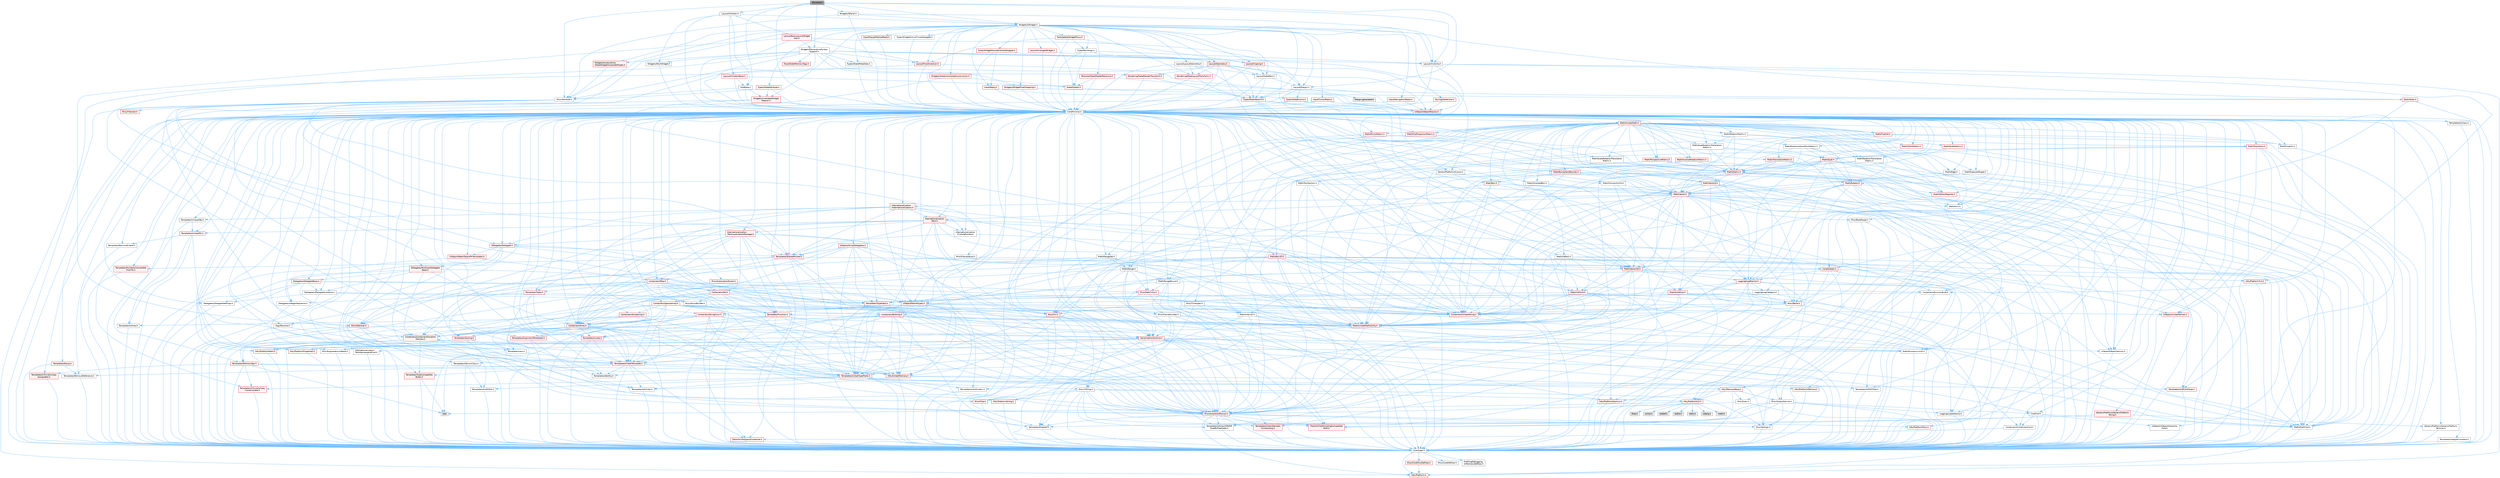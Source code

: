 digraph "SOverlay.h"
{
 // INTERACTIVE_SVG=YES
 // LATEX_PDF_SIZE
  bgcolor="transparent";
  edge [fontname=Helvetica,fontsize=10,labelfontname=Helvetica,labelfontsize=10];
  node [fontname=Helvetica,fontsize=10,shape=box,height=0.2,width=0.4];
  Node1 [id="Node000001",label="SOverlay.h",height=0.2,width=0.4,color="gray40", fillcolor="grey60", style="filled", fontcolor="black",tooltip=" "];
  Node1 -> Node2 [id="edge1_Node000001_Node000002",color="steelblue1",style="solid",tooltip=" "];
  Node2 [id="Node000002",label="CoreMinimal.h",height=0.2,width=0.4,color="grey40", fillcolor="white", style="filled",URL="$d7/d67/CoreMinimal_8h.html",tooltip=" "];
  Node2 -> Node3 [id="edge2_Node000002_Node000003",color="steelblue1",style="solid",tooltip=" "];
  Node3 [id="Node000003",label="CoreTypes.h",height=0.2,width=0.4,color="grey40", fillcolor="white", style="filled",URL="$dc/dec/CoreTypes_8h.html",tooltip=" "];
  Node3 -> Node4 [id="edge3_Node000003_Node000004",color="steelblue1",style="solid",tooltip=" "];
  Node4 [id="Node000004",label="HAL/Platform.h",height=0.2,width=0.4,color="red", fillcolor="#FFF0F0", style="filled",URL="$d9/dd0/Platform_8h.html",tooltip=" "];
  Node3 -> Node14 [id="edge4_Node000003_Node000014",color="steelblue1",style="solid",tooltip=" "];
  Node14 [id="Node000014",label="ProfilingDebugging\l/UMemoryDefines.h",height=0.2,width=0.4,color="grey40", fillcolor="white", style="filled",URL="$d2/da2/UMemoryDefines_8h.html",tooltip=" "];
  Node3 -> Node15 [id="edge5_Node000003_Node000015",color="steelblue1",style="solid",tooltip=" "];
  Node15 [id="Node000015",label="Misc/CoreMiscDefines.h",height=0.2,width=0.4,color="red", fillcolor="#FFF0F0", style="filled",URL="$da/d38/CoreMiscDefines_8h.html",tooltip=" "];
  Node15 -> Node4 [id="edge6_Node000015_Node000004",color="steelblue1",style="solid",tooltip=" "];
  Node3 -> Node16 [id="edge7_Node000003_Node000016",color="steelblue1",style="solid",tooltip=" "];
  Node16 [id="Node000016",label="Misc/CoreDefines.h",height=0.2,width=0.4,color="grey40", fillcolor="white", style="filled",URL="$d3/dd2/CoreDefines_8h.html",tooltip=" "];
  Node2 -> Node17 [id="edge8_Node000002_Node000017",color="steelblue1",style="solid",tooltip=" "];
  Node17 [id="Node000017",label="CoreFwd.h",height=0.2,width=0.4,color="grey40", fillcolor="white", style="filled",URL="$d1/d1e/CoreFwd_8h.html",tooltip=" "];
  Node17 -> Node3 [id="edge9_Node000017_Node000003",color="steelblue1",style="solid",tooltip=" "];
  Node17 -> Node18 [id="edge10_Node000017_Node000018",color="steelblue1",style="solid",tooltip=" "];
  Node18 [id="Node000018",label="Containers/ContainersFwd.h",height=0.2,width=0.4,color="grey40", fillcolor="white", style="filled",URL="$d4/d0a/ContainersFwd_8h.html",tooltip=" "];
  Node18 -> Node4 [id="edge11_Node000018_Node000004",color="steelblue1",style="solid",tooltip=" "];
  Node18 -> Node3 [id="edge12_Node000018_Node000003",color="steelblue1",style="solid",tooltip=" "];
  Node18 -> Node19 [id="edge13_Node000018_Node000019",color="steelblue1",style="solid",tooltip=" "];
  Node19 [id="Node000019",label="Traits/IsContiguousContainer.h",height=0.2,width=0.4,color="red", fillcolor="#FFF0F0", style="filled",URL="$d5/d3c/IsContiguousContainer_8h.html",tooltip=" "];
  Node19 -> Node3 [id="edge14_Node000019_Node000003",color="steelblue1",style="solid",tooltip=" "];
  Node17 -> Node22 [id="edge15_Node000017_Node000022",color="steelblue1",style="solid",tooltip=" "];
  Node22 [id="Node000022",label="Math/MathFwd.h",height=0.2,width=0.4,color="grey40", fillcolor="white", style="filled",URL="$d2/d10/MathFwd_8h.html",tooltip=" "];
  Node22 -> Node4 [id="edge16_Node000022_Node000004",color="steelblue1",style="solid",tooltip=" "];
  Node17 -> Node23 [id="edge17_Node000017_Node000023",color="steelblue1",style="solid",tooltip=" "];
  Node23 [id="Node000023",label="UObject/UObjectHierarchy\lFwd.h",height=0.2,width=0.4,color="grey40", fillcolor="white", style="filled",URL="$d3/d13/UObjectHierarchyFwd_8h.html",tooltip=" "];
  Node2 -> Node23 [id="edge18_Node000002_Node000023",color="steelblue1",style="solid",tooltip=" "];
  Node2 -> Node18 [id="edge19_Node000002_Node000018",color="steelblue1",style="solid",tooltip=" "];
  Node2 -> Node24 [id="edge20_Node000002_Node000024",color="steelblue1",style="solid",tooltip=" "];
  Node24 [id="Node000024",label="Misc/VarArgs.h",height=0.2,width=0.4,color="grey40", fillcolor="white", style="filled",URL="$d5/d6f/VarArgs_8h.html",tooltip=" "];
  Node24 -> Node3 [id="edge21_Node000024_Node000003",color="steelblue1",style="solid",tooltip=" "];
  Node2 -> Node25 [id="edge22_Node000002_Node000025",color="steelblue1",style="solid",tooltip=" "];
  Node25 [id="Node000025",label="Logging/LogVerbosity.h",height=0.2,width=0.4,color="grey40", fillcolor="white", style="filled",URL="$d2/d8f/LogVerbosity_8h.html",tooltip=" "];
  Node25 -> Node3 [id="edge23_Node000025_Node000003",color="steelblue1",style="solid",tooltip=" "];
  Node2 -> Node26 [id="edge24_Node000002_Node000026",color="steelblue1",style="solid",tooltip=" "];
  Node26 [id="Node000026",label="Misc/OutputDevice.h",height=0.2,width=0.4,color="grey40", fillcolor="white", style="filled",URL="$d7/d32/OutputDevice_8h.html",tooltip=" "];
  Node26 -> Node17 [id="edge25_Node000026_Node000017",color="steelblue1",style="solid",tooltip=" "];
  Node26 -> Node3 [id="edge26_Node000026_Node000003",color="steelblue1",style="solid",tooltip=" "];
  Node26 -> Node25 [id="edge27_Node000026_Node000025",color="steelblue1",style="solid",tooltip=" "];
  Node26 -> Node24 [id="edge28_Node000026_Node000024",color="steelblue1",style="solid",tooltip=" "];
  Node26 -> Node27 [id="edge29_Node000026_Node000027",color="steelblue1",style="solid",tooltip=" "];
  Node27 [id="Node000027",label="Templates/IsArrayOrRefOf\lTypeByPredicate.h",height=0.2,width=0.4,color="grey40", fillcolor="white", style="filled",URL="$d6/da1/IsArrayOrRefOfTypeByPredicate_8h.html",tooltip=" "];
  Node27 -> Node3 [id="edge30_Node000027_Node000003",color="steelblue1",style="solid",tooltip=" "];
  Node26 -> Node28 [id="edge31_Node000026_Node000028",color="steelblue1",style="solid",tooltip=" "];
  Node28 [id="Node000028",label="Templates/IsValidVariadic\lFunctionArg.h",height=0.2,width=0.4,color="red", fillcolor="#FFF0F0", style="filled",URL="$d0/dc8/IsValidVariadicFunctionArg_8h.html",tooltip=" "];
  Node28 -> Node3 [id="edge32_Node000028_Node000003",color="steelblue1",style="solid",tooltip=" "];
  Node26 -> Node30 [id="edge33_Node000026_Node000030",color="steelblue1",style="solid",tooltip=" "];
  Node30 [id="Node000030",label="Traits/IsCharEncodingCompatible\lWith.h",height=0.2,width=0.4,color="red", fillcolor="#FFF0F0", style="filled",URL="$df/dd1/IsCharEncodingCompatibleWith_8h.html",tooltip=" "];
  Node2 -> Node32 [id="edge34_Node000002_Node000032",color="steelblue1",style="solid",tooltip=" "];
  Node32 [id="Node000032",label="HAL/PlatformCrt.h",height=0.2,width=0.4,color="red", fillcolor="#FFF0F0", style="filled",URL="$d8/d75/PlatformCrt_8h.html",tooltip=" "];
  Node32 -> Node33 [id="edge35_Node000032_Node000033",color="steelblue1",style="solid",tooltip=" "];
  Node33 [id="Node000033",label="new",height=0.2,width=0.4,color="grey60", fillcolor="#E0E0E0", style="filled",tooltip=" "];
  Node32 -> Node34 [id="edge36_Node000032_Node000034",color="steelblue1",style="solid",tooltip=" "];
  Node34 [id="Node000034",label="wchar.h",height=0.2,width=0.4,color="grey60", fillcolor="#E0E0E0", style="filled",tooltip=" "];
  Node32 -> Node35 [id="edge37_Node000032_Node000035",color="steelblue1",style="solid",tooltip=" "];
  Node35 [id="Node000035",label="stddef.h",height=0.2,width=0.4,color="grey60", fillcolor="#E0E0E0", style="filled",tooltip=" "];
  Node32 -> Node36 [id="edge38_Node000032_Node000036",color="steelblue1",style="solid",tooltip=" "];
  Node36 [id="Node000036",label="stdlib.h",height=0.2,width=0.4,color="grey60", fillcolor="#E0E0E0", style="filled",tooltip=" "];
  Node32 -> Node37 [id="edge39_Node000032_Node000037",color="steelblue1",style="solid",tooltip=" "];
  Node37 [id="Node000037",label="stdio.h",height=0.2,width=0.4,color="grey60", fillcolor="#E0E0E0", style="filled",tooltip=" "];
  Node32 -> Node38 [id="edge40_Node000032_Node000038",color="steelblue1",style="solid",tooltip=" "];
  Node38 [id="Node000038",label="stdarg.h",height=0.2,width=0.4,color="grey60", fillcolor="#E0E0E0", style="filled",tooltip=" "];
  Node32 -> Node39 [id="edge41_Node000032_Node000039",color="steelblue1",style="solid",tooltip=" "];
  Node39 [id="Node000039",label="math.h",height=0.2,width=0.4,color="grey60", fillcolor="#E0E0E0", style="filled",tooltip=" "];
  Node32 -> Node40 [id="edge42_Node000032_Node000040",color="steelblue1",style="solid",tooltip=" "];
  Node40 [id="Node000040",label="float.h",height=0.2,width=0.4,color="grey60", fillcolor="#E0E0E0", style="filled",tooltip=" "];
  Node2 -> Node42 [id="edge43_Node000002_Node000042",color="steelblue1",style="solid",tooltip=" "];
  Node42 [id="Node000042",label="HAL/PlatformMisc.h",height=0.2,width=0.4,color="red", fillcolor="#FFF0F0", style="filled",URL="$d0/df5/PlatformMisc_8h.html",tooltip=" "];
  Node42 -> Node3 [id="edge44_Node000042_Node000003",color="steelblue1",style="solid",tooltip=" "];
  Node2 -> Node61 [id="edge45_Node000002_Node000061",color="steelblue1",style="solid",tooltip=" "];
  Node61 [id="Node000061",label="Misc/AssertionMacros.h",height=0.2,width=0.4,color="red", fillcolor="#FFF0F0", style="filled",URL="$d0/dfa/AssertionMacros_8h.html",tooltip=" "];
  Node61 -> Node3 [id="edge46_Node000061_Node000003",color="steelblue1",style="solid",tooltip=" "];
  Node61 -> Node4 [id="edge47_Node000061_Node000004",color="steelblue1",style="solid",tooltip=" "];
  Node61 -> Node42 [id="edge48_Node000061_Node000042",color="steelblue1",style="solid",tooltip=" "];
  Node61 -> Node62 [id="edge49_Node000061_Node000062",color="steelblue1",style="solid",tooltip=" "];
  Node62 [id="Node000062",label="Templates/EnableIf.h",height=0.2,width=0.4,color="grey40", fillcolor="white", style="filled",URL="$d7/d60/EnableIf_8h.html",tooltip=" "];
  Node62 -> Node3 [id="edge50_Node000062_Node000003",color="steelblue1",style="solid",tooltip=" "];
  Node61 -> Node27 [id="edge51_Node000061_Node000027",color="steelblue1",style="solid",tooltip=" "];
  Node61 -> Node28 [id="edge52_Node000061_Node000028",color="steelblue1",style="solid",tooltip=" "];
  Node61 -> Node30 [id="edge53_Node000061_Node000030",color="steelblue1",style="solid",tooltip=" "];
  Node61 -> Node24 [id="edge54_Node000061_Node000024",color="steelblue1",style="solid",tooltip=" "];
  Node2 -> Node70 [id="edge55_Node000002_Node000070",color="steelblue1",style="solid",tooltip=" "];
  Node70 [id="Node000070",label="Templates/IsPointer.h",height=0.2,width=0.4,color="grey40", fillcolor="white", style="filled",URL="$d7/d05/IsPointer_8h.html",tooltip=" "];
  Node70 -> Node3 [id="edge56_Node000070_Node000003",color="steelblue1",style="solid",tooltip=" "];
  Node2 -> Node71 [id="edge57_Node000002_Node000071",color="steelblue1",style="solid",tooltip=" "];
  Node71 [id="Node000071",label="HAL/PlatformMemory.h",height=0.2,width=0.4,color="red", fillcolor="#FFF0F0", style="filled",URL="$de/d68/PlatformMemory_8h.html",tooltip=" "];
  Node71 -> Node3 [id="edge58_Node000071_Node000003",color="steelblue1",style="solid",tooltip=" "];
  Node2 -> Node54 [id="edge59_Node000002_Node000054",color="steelblue1",style="solid",tooltip=" "];
  Node54 [id="Node000054",label="HAL/PlatformAtomics.h",height=0.2,width=0.4,color="red", fillcolor="#FFF0F0", style="filled",URL="$d3/d36/PlatformAtomics_8h.html",tooltip=" "];
  Node54 -> Node3 [id="edge60_Node000054_Node000003",color="steelblue1",style="solid",tooltip=" "];
  Node2 -> Node76 [id="edge61_Node000002_Node000076",color="steelblue1",style="solid",tooltip=" "];
  Node76 [id="Node000076",label="Misc/Exec.h",height=0.2,width=0.4,color="grey40", fillcolor="white", style="filled",URL="$de/ddb/Exec_8h.html",tooltip=" "];
  Node76 -> Node3 [id="edge62_Node000076_Node000003",color="steelblue1",style="solid",tooltip=" "];
  Node76 -> Node61 [id="edge63_Node000076_Node000061",color="steelblue1",style="solid",tooltip=" "];
  Node2 -> Node77 [id="edge64_Node000002_Node000077",color="steelblue1",style="solid",tooltip=" "];
  Node77 [id="Node000077",label="HAL/MemoryBase.h",height=0.2,width=0.4,color="red", fillcolor="#FFF0F0", style="filled",URL="$d6/d9f/MemoryBase_8h.html",tooltip=" "];
  Node77 -> Node3 [id="edge65_Node000077_Node000003",color="steelblue1",style="solid",tooltip=" "];
  Node77 -> Node54 [id="edge66_Node000077_Node000054",color="steelblue1",style="solid",tooltip=" "];
  Node77 -> Node32 [id="edge67_Node000077_Node000032",color="steelblue1",style="solid",tooltip=" "];
  Node77 -> Node76 [id="edge68_Node000077_Node000076",color="steelblue1",style="solid",tooltip=" "];
  Node77 -> Node26 [id="edge69_Node000077_Node000026",color="steelblue1",style="solid",tooltip=" "];
  Node2 -> Node87 [id="edge70_Node000002_Node000087",color="steelblue1",style="solid",tooltip=" "];
  Node87 [id="Node000087",label="HAL/UnrealMemory.h",height=0.2,width=0.4,color="red", fillcolor="#FFF0F0", style="filled",URL="$d9/d96/UnrealMemory_8h.html",tooltip=" "];
  Node87 -> Node3 [id="edge71_Node000087_Node000003",color="steelblue1",style="solid",tooltip=" "];
  Node87 -> Node77 [id="edge72_Node000087_Node000077",color="steelblue1",style="solid",tooltip=" "];
  Node87 -> Node71 [id="edge73_Node000087_Node000071",color="steelblue1",style="solid",tooltip=" "];
  Node87 -> Node70 [id="edge74_Node000087_Node000070",color="steelblue1",style="solid",tooltip=" "];
  Node2 -> Node89 [id="edge75_Node000002_Node000089",color="steelblue1",style="solid",tooltip=" "];
  Node89 [id="Node000089",label="Templates/IsArithmetic.h",height=0.2,width=0.4,color="grey40", fillcolor="white", style="filled",URL="$d2/d5d/IsArithmetic_8h.html",tooltip=" "];
  Node89 -> Node3 [id="edge76_Node000089_Node000003",color="steelblue1",style="solid",tooltip=" "];
  Node2 -> Node83 [id="edge77_Node000002_Node000083",color="steelblue1",style="solid",tooltip=" "];
  Node83 [id="Node000083",label="Templates/AndOrNot.h",height=0.2,width=0.4,color="grey40", fillcolor="white", style="filled",URL="$db/d0a/AndOrNot_8h.html",tooltip=" "];
  Node83 -> Node3 [id="edge78_Node000083_Node000003",color="steelblue1",style="solid",tooltip=" "];
  Node2 -> Node90 [id="edge79_Node000002_Node000090",color="steelblue1",style="solid",tooltip=" "];
  Node90 [id="Node000090",label="Templates/IsPODType.h",height=0.2,width=0.4,color="grey40", fillcolor="white", style="filled",URL="$d7/db1/IsPODType_8h.html",tooltip=" "];
  Node90 -> Node3 [id="edge80_Node000090_Node000003",color="steelblue1",style="solid",tooltip=" "];
  Node2 -> Node91 [id="edge81_Node000002_Node000091",color="steelblue1",style="solid",tooltip=" "];
  Node91 [id="Node000091",label="Templates/IsUECoreType.h",height=0.2,width=0.4,color="red", fillcolor="#FFF0F0", style="filled",URL="$d1/db8/IsUECoreType_8h.html",tooltip=" "];
  Node91 -> Node3 [id="edge82_Node000091_Node000003",color="steelblue1",style="solid",tooltip=" "];
  Node2 -> Node84 [id="edge83_Node000002_Node000084",color="steelblue1",style="solid",tooltip=" "];
  Node84 [id="Node000084",label="Templates/IsTriviallyCopy\lConstructible.h",height=0.2,width=0.4,color="red", fillcolor="#FFF0F0", style="filled",URL="$d3/d78/IsTriviallyCopyConstructible_8h.html",tooltip=" "];
  Node84 -> Node3 [id="edge84_Node000084_Node000003",color="steelblue1",style="solid",tooltip=" "];
  Node2 -> Node92 [id="edge85_Node000002_Node000092",color="steelblue1",style="solid",tooltip=" "];
  Node92 [id="Node000092",label="Templates/UnrealTypeTraits.h",height=0.2,width=0.4,color="red", fillcolor="#FFF0F0", style="filled",URL="$d2/d2d/UnrealTypeTraits_8h.html",tooltip=" "];
  Node92 -> Node3 [id="edge86_Node000092_Node000003",color="steelblue1",style="solid",tooltip=" "];
  Node92 -> Node70 [id="edge87_Node000092_Node000070",color="steelblue1",style="solid",tooltip=" "];
  Node92 -> Node61 [id="edge88_Node000092_Node000061",color="steelblue1",style="solid",tooltip=" "];
  Node92 -> Node83 [id="edge89_Node000092_Node000083",color="steelblue1",style="solid",tooltip=" "];
  Node92 -> Node62 [id="edge90_Node000092_Node000062",color="steelblue1",style="solid",tooltip=" "];
  Node92 -> Node89 [id="edge91_Node000092_Node000089",color="steelblue1",style="solid",tooltip=" "];
  Node92 -> Node90 [id="edge92_Node000092_Node000090",color="steelblue1",style="solid",tooltip=" "];
  Node92 -> Node91 [id="edge93_Node000092_Node000091",color="steelblue1",style="solid",tooltip=" "];
  Node92 -> Node84 [id="edge94_Node000092_Node000084",color="steelblue1",style="solid",tooltip=" "];
  Node2 -> Node62 [id="edge95_Node000002_Node000062",color="steelblue1",style="solid",tooltip=" "];
  Node2 -> Node94 [id="edge96_Node000002_Node000094",color="steelblue1",style="solid",tooltip=" "];
  Node94 [id="Node000094",label="Templates/RemoveReference.h",height=0.2,width=0.4,color="grey40", fillcolor="white", style="filled",URL="$da/dbe/RemoveReference_8h.html",tooltip=" "];
  Node94 -> Node3 [id="edge97_Node000094_Node000003",color="steelblue1",style="solid",tooltip=" "];
  Node2 -> Node95 [id="edge98_Node000002_Node000095",color="steelblue1",style="solid",tooltip=" "];
  Node95 [id="Node000095",label="Templates/IntegralConstant.h",height=0.2,width=0.4,color="grey40", fillcolor="white", style="filled",URL="$db/d1b/IntegralConstant_8h.html",tooltip=" "];
  Node95 -> Node3 [id="edge99_Node000095_Node000003",color="steelblue1",style="solid",tooltip=" "];
  Node2 -> Node96 [id="edge100_Node000002_Node000096",color="steelblue1",style="solid",tooltip=" "];
  Node96 [id="Node000096",label="Templates/IsClass.h",height=0.2,width=0.4,color="grey40", fillcolor="white", style="filled",URL="$db/dcb/IsClass_8h.html",tooltip=" "];
  Node96 -> Node3 [id="edge101_Node000096_Node000003",color="steelblue1",style="solid",tooltip=" "];
  Node2 -> Node97 [id="edge102_Node000002_Node000097",color="steelblue1",style="solid",tooltip=" "];
  Node97 [id="Node000097",label="Templates/TypeCompatible\lBytes.h",height=0.2,width=0.4,color="red", fillcolor="#FFF0F0", style="filled",URL="$df/d0a/TypeCompatibleBytes_8h.html",tooltip=" "];
  Node97 -> Node3 [id="edge103_Node000097_Node000003",color="steelblue1",style="solid",tooltip=" "];
  Node97 -> Node33 [id="edge104_Node000097_Node000033",color="steelblue1",style="solid",tooltip=" "];
  Node2 -> Node19 [id="edge105_Node000002_Node000019",color="steelblue1",style="solid",tooltip=" "];
  Node2 -> Node98 [id="edge106_Node000002_Node000098",color="steelblue1",style="solid",tooltip=" "];
  Node98 [id="Node000098",label="Templates/UnrealTemplate.h",height=0.2,width=0.4,color="red", fillcolor="#FFF0F0", style="filled",URL="$d4/d24/UnrealTemplate_8h.html",tooltip=" "];
  Node98 -> Node3 [id="edge107_Node000098_Node000003",color="steelblue1",style="solid",tooltip=" "];
  Node98 -> Node70 [id="edge108_Node000098_Node000070",color="steelblue1",style="solid",tooltip=" "];
  Node98 -> Node87 [id="edge109_Node000098_Node000087",color="steelblue1",style="solid",tooltip=" "];
  Node98 -> Node92 [id="edge110_Node000098_Node000092",color="steelblue1",style="solid",tooltip=" "];
  Node98 -> Node94 [id="edge111_Node000098_Node000094",color="steelblue1",style="solid",tooltip=" "];
  Node98 -> Node97 [id="edge112_Node000098_Node000097",color="steelblue1",style="solid",tooltip=" "];
  Node98 -> Node65 [id="edge113_Node000098_Node000065",color="steelblue1",style="solid",tooltip=" "];
  Node65 [id="Node000065",label="Templates/Identity.h",height=0.2,width=0.4,color="grey40", fillcolor="white", style="filled",URL="$d0/dd5/Identity_8h.html",tooltip=" "];
  Node98 -> Node19 [id="edge114_Node000098_Node000019",color="steelblue1",style="solid",tooltip=" "];
  Node2 -> Node47 [id="edge115_Node000002_Node000047",color="steelblue1",style="solid",tooltip=" "];
  Node47 [id="Node000047",label="Math/NumericLimits.h",height=0.2,width=0.4,color="grey40", fillcolor="white", style="filled",URL="$df/d1b/NumericLimits_8h.html",tooltip=" "];
  Node47 -> Node3 [id="edge116_Node000047_Node000003",color="steelblue1",style="solid",tooltip=" "];
  Node2 -> Node102 [id="edge117_Node000002_Node000102",color="steelblue1",style="solid",tooltip=" "];
  Node102 [id="Node000102",label="HAL/PlatformMath.h",height=0.2,width=0.4,color="red", fillcolor="#FFF0F0", style="filled",URL="$dc/d53/PlatformMath_8h.html",tooltip=" "];
  Node102 -> Node3 [id="edge118_Node000102_Node000003",color="steelblue1",style="solid",tooltip=" "];
  Node2 -> Node85 [id="edge119_Node000002_Node000085",color="steelblue1",style="solid",tooltip=" "];
  Node85 [id="Node000085",label="Templates/IsTriviallyCopy\lAssignable.h",height=0.2,width=0.4,color="red", fillcolor="#FFF0F0", style="filled",URL="$d2/df2/IsTriviallyCopyAssignable_8h.html",tooltip=" "];
  Node85 -> Node3 [id="edge120_Node000085_Node000003",color="steelblue1",style="solid",tooltip=" "];
  Node2 -> Node110 [id="edge121_Node000002_Node000110",color="steelblue1",style="solid",tooltip=" "];
  Node110 [id="Node000110",label="Templates/MemoryOps.h",height=0.2,width=0.4,color="red", fillcolor="#FFF0F0", style="filled",URL="$db/dea/MemoryOps_8h.html",tooltip=" "];
  Node110 -> Node3 [id="edge122_Node000110_Node000003",color="steelblue1",style="solid",tooltip=" "];
  Node110 -> Node87 [id="edge123_Node000110_Node000087",color="steelblue1",style="solid",tooltip=" "];
  Node110 -> Node85 [id="edge124_Node000110_Node000085",color="steelblue1",style="solid",tooltip=" "];
  Node110 -> Node84 [id="edge125_Node000110_Node000084",color="steelblue1",style="solid",tooltip=" "];
  Node110 -> Node92 [id="edge126_Node000110_Node000092",color="steelblue1",style="solid",tooltip=" "];
  Node110 -> Node33 [id="edge127_Node000110_Node000033",color="steelblue1",style="solid",tooltip=" "];
  Node2 -> Node111 [id="edge128_Node000002_Node000111",color="steelblue1",style="solid",tooltip=" "];
  Node111 [id="Node000111",label="Containers/ContainerAllocation\lPolicies.h",height=0.2,width=0.4,color="red", fillcolor="#FFF0F0", style="filled",URL="$d7/dff/ContainerAllocationPolicies_8h.html",tooltip=" "];
  Node111 -> Node3 [id="edge129_Node000111_Node000003",color="steelblue1",style="solid",tooltip=" "];
  Node111 -> Node111 [id="edge130_Node000111_Node000111",color="steelblue1",style="solid",tooltip=" "];
  Node111 -> Node102 [id="edge131_Node000111_Node000102",color="steelblue1",style="solid",tooltip=" "];
  Node111 -> Node87 [id="edge132_Node000111_Node000087",color="steelblue1",style="solid",tooltip=" "];
  Node111 -> Node47 [id="edge133_Node000111_Node000047",color="steelblue1",style="solid",tooltip=" "];
  Node111 -> Node61 [id="edge134_Node000111_Node000061",color="steelblue1",style="solid",tooltip=" "];
  Node111 -> Node110 [id="edge135_Node000111_Node000110",color="steelblue1",style="solid",tooltip=" "];
  Node111 -> Node97 [id="edge136_Node000111_Node000097",color="steelblue1",style="solid",tooltip=" "];
  Node2 -> Node114 [id="edge137_Node000002_Node000114",color="steelblue1",style="solid",tooltip=" "];
  Node114 [id="Node000114",label="Templates/IsEnumClass.h",height=0.2,width=0.4,color="grey40", fillcolor="white", style="filled",URL="$d7/d15/IsEnumClass_8h.html",tooltip=" "];
  Node114 -> Node3 [id="edge138_Node000114_Node000003",color="steelblue1",style="solid",tooltip=" "];
  Node114 -> Node83 [id="edge139_Node000114_Node000083",color="steelblue1",style="solid",tooltip=" "];
  Node2 -> Node115 [id="edge140_Node000002_Node000115",color="steelblue1",style="solid",tooltip=" "];
  Node115 [id="Node000115",label="HAL/PlatformProperties.h",height=0.2,width=0.4,color="red", fillcolor="#FFF0F0", style="filled",URL="$d9/db0/PlatformProperties_8h.html",tooltip=" "];
  Node115 -> Node3 [id="edge141_Node000115_Node000003",color="steelblue1",style="solid",tooltip=" "];
  Node2 -> Node118 [id="edge142_Node000002_Node000118",color="steelblue1",style="solid",tooltip=" "];
  Node118 [id="Node000118",label="Misc/EngineVersionBase.h",height=0.2,width=0.4,color="grey40", fillcolor="white", style="filled",URL="$d5/d2b/EngineVersionBase_8h.html",tooltip=" "];
  Node118 -> Node3 [id="edge143_Node000118_Node000003",color="steelblue1",style="solid",tooltip=" "];
  Node2 -> Node119 [id="edge144_Node000002_Node000119",color="steelblue1",style="solid",tooltip=" "];
  Node119 [id="Node000119",label="Internationalization\l/TextNamespaceFwd.h",height=0.2,width=0.4,color="grey40", fillcolor="white", style="filled",URL="$d8/d97/TextNamespaceFwd_8h.html",tooltip=" "];
  Node119 -> Node3 [id="edge145_Node000119_Node000003",color="steelblue1",style="solid",tooltip=" "];
  Node2 -> Node120 [id="edge146_Node000002_Node000120",color="steelblue1",style="solid",tooltip=" "];
  Node120 [id="Node000120",label="Serialization/Archive.h",height=0.2,width=0.4,color="red", fillcolor="#FFF0F0", style="filled",URL="$d7/d3b/Archive_8h.html",tooltip=" "];
  Node120 -> Node17 [id="edge147_Node000120_Node000017",color="steelblue1",style="solid",tooltip=" "];
  Node120 -> Node3 [id="edge148_Node000120_Node000003",color="steelblue1",style="solid",tooltip=" "];
  Node120 -> Node115 [id="edge149_Node000120_Node000115",color="steelblue1",style="solid",tooltip=" "];
  Node120 -> Node119 [id="edge150_Node000120_Node000119",color="steelblue1",style="solid",tooltip=" "];
  Node120 -> Node22 [id="edge151_Node000120_Node000022",color="steelblue1",style="solid",tooltip=" "];
  Node120 -> Node61 [id="edge152_Node000120_Node000061",color="steelblue1",style="solid",tooltip=" "];
  Node120 -> Node118 [id="edge153_Node000120_Node000118",color="steelblue1",style="solid",tooltip=" "];
  Node120 -> Node24 [id="edge154_Node000120_Node000024",color="steelblue1",style="solid",tooltip=" "];
  Node120 -> Node62 [id="edge155_Node000120_Node000062",color="steelblue1",style="solid",tooltip=" "];
  Node120 -> Node27 [id="edge156_Node000120_Node000027",color="steelblue1",style="solid",tooltip=" "];
  Node120 -> Node114 [id="edge157_Node000120_Node000114",color="steelblue1",style="solid",tooltip=" "];
  Node120 -> Node28 [id="edge158_Node000120_Node000028",color="steelblue1",style="solid",tooltip=" "];
  Node120 -> Node98 [id="edge159_Node000120_Node000098",color="steelblue1",style="solid",tooltip=" "];
  Node120 -> Node30 [id="edge160_Node000120_Node000030",color="steelblue1",style="solid",tooltip=" "];
  Node120 -> Node123 [id="edge161_Node000120_Node000123",color="steelblue1",style="solid",tooltip=" "];
  Node123 [id="Node000123",label="UObject/ObjectVersion.h",height=0.2,width=0.4,color="grey40", fillcolor="white", style="filled",URL="$da/d63/ObjectVersion_8h.html",tooltip=" "];
  Node123 -> Node3 [id="edge162_Node000123_Node000003",color="steelblue1",style="solid",tooltip=" "];
  Node2 -> Node124 [id="edge163_Node000002_Node000124",color="steelblue1",style="solid",tooltip=" "];
  Node124 [id="Node000124",label="Templates/Less.h",height=0.2,width=0.4,color="grey40", fillcolor="white", style="filled",URL="$de/dc8/Less_8h.html",tooltip=" "];
  Node124 -> Node3 [id="edge164_Node000124_Node000003",color="steelblue1",style="solid",tooltip=" "];
  Node124 -> Node98 [id="edge165_Node000124_Node000098",color="steelblue1",style="solid",tooltip=" "];
  Node2 -> Node125 [id="edge166_Node000002_Node000125",color="steelblue1",style="solid",tooltip=" "];
  Node125 [id="Node000125",label="Templates/Sorting.h",height=0.2,width=0.4,color="red", fillcolor="#FFF0F0", style="filled",URL="$d3/d9e/Sorting_8h.html",tooltip=" "];
  Node125 -> Node3 [id="edge167_Node000125_Node000003",color="steelblue1",style="solid",tooltip=" "];
  Node125 -> Node102 [id="edge168_Node000125_Node000102",color="steelblue1",style="solid",tooltip=" "];
  Node125 -> Node124 [id="edge169_Node000125_Node000124",color="steelblue1",style="solid",tooltip=" "];
  Node2 -> Node136 [id="edge170_Node000002_Node000136",color="steelblue1",style="solid",tooltip=" "];
  Node136 [id="Node000136",label="Misc/Char.h",height=0.2,width=0.4,color="red", fillcolor="#FFF0F0", style="filled",URL="$d0/d58/Char_8h.html",tooltip=" "];
  Node136 -> Node3 [id="edge171_Node000136_Node000003",color="steelblue1",style="solid",tooltip=" "];
  Node2 -> Node139 [id="edge172_Node000002_Node000139",color="steelblue1",style="solid",tooltip=" "];
  Node139 [id="Node000139",label="GenericPlatform/GenericPlatform\lStricmp.h",height=0.2,width=0.4,color="grey40", fillcolor="white", style="filled",URL="$d2/d86/GenericPlatformStricmp_8h.html",tooltip=" "];
  Node139 -> Node3 [id="edge173_Node000139_Node000003",color="steelblue1",style="solid",tooltip=" "];
  Node2 -> Node140 [id="edge174_Node000002_Node000140",color="steelblue1",style="solid",tooltip=" "];
  Node140 [id="Node000140",label="GenericPlatform/GenericPlatform\lString.h",height=0.2,width=0.4,color="red", fillcolor="#FFF0F0", style="filled",URL="$dd/d20/GenericPlatformString_8h.html",tooltip=" "];
  Node140 -> Node3 [id="edge175_Node000140_Node000003",color="steelblue1",style="solid",tooltip=" "];
  Node140 -> Node139 [id="edge176_Node000140_Node000139",color="steelblue1",style="solid",tooltip=" "];
  Node140 -> Node62 [id="edge177_Node000140_Node000062",color="steelblue1",style="solid",tooltip=" "];
  Node140 -> Node30 [id="edge178_Node000140_Node000030",color="steelblue1",style="solid",tooltip=" "];
  Node2 -> Node73 [id="edge179_Node000002_Node000073",color="steelblue1",style="solid",tooltip=" "];
  Node73 [id="Node000073",label="HAL/PlatformString.h",height=0.2,width=0.4,color="red", fillcolor="#FFF0F0", style="filled",URL="$db/db5/PlatformString_8h.html",tooltip=" "];
  Node73 -> Node3 [id="edge180_Node000073_Node000003",color="steelblue1",style="solid",tooltip=" "];
  Node2 -> Node143 [id="edge181_Node000002_Node000143",color="steelblue1",style="solid",tooltip=" "];
  Node143 [id="Node000143",label="Misc/CString.h",height=0.2,width=0.4,color="grey40", fillcolor="white", style="filled",URL="$d2/d49/CString_8h.html",tooltip=" "];
  Node143 -> Node3 [id="edge182_Node000143_Node000003",color="steelblue1",style="solid",tooltip=" "];
  Node143 -> Node32 [id="edge183_Node000143_Node000032",color="steelblue1",style="solid",tooltip=" "];
  Node143 -> Node73 [id="edge184_Node000143_Node000073",color="steelblue1",style="solid",tooltip=" "];
  Node143 -> Node61 [id="edge185_Node000143_Node000061",color="steelblue1",style="solid",tooltip=" "];
  Node143 -> Node136 [id="edge186_Node000143_Node000136",color="steelblue1",style="solid",tooltip=" "];
  Node143 -> Node24 [id="edge187_Node000143_Node000024",color="steelblue1",style="solid",tooltip=" "];
  Node143 -> Node27 [id="edge188_Node000143_Node000027",color="steelblue1",style="solid",tooltip=" "];
  Node143 -> Node28 [id="edge189_Node000143_Node000028",color="steelblue1",style="solid",tooltip=" "];
  Node143 -> Node30 [id="edge190_Node000143_Node000030",color="steelblue1",style="solid",tooltip=" "];
  Node2 -> Node144 [id="edge191_Node000002_Node000144",color="steelblue1",style="solid",tooltip=" "];
  Node144 [id="Node000144",label="Misc/Crc.h",height=0.2,width=0.4,color="red", fillcolor="#FFF0F0", style="filled",URL="$d4/dd2/Crc_8h.html",tooltip=" "];
  Node144 -> Node3 [id="edge192_Node000144_Node000003",color="steelblue1",style="solid",tooltip=" "];
  Node144 -> Node73 [id="edge193_Node000144_Node000073",color="steelblue1",style="solid",tooltip=" "];
  Node144 -> Node61 [id="edge194_Node000144_Node000061",color="steelblue1",style="solid",tooltip=" "];
  Node144 -> Node143 [id="edge195_Node000144_Node000143",color="steelblue1",style="solid",tooltip=" "];
  Node144 -> Node136 [id="edge196_Node000144_Node000136",color="steelblue1",style="solid",tooltip=" "];
  Node144 -> Node92 [id="edge197_Node000144_Node000092",color="steelblue1",style="solid",tooltip=" "];
  Node2 -> Node135 [id="edge198_Node000002_Node000135",color="steelblue1",style="solid",tooltip=" "];
  Node135 [id="Node000135",label="Math/UnrealMathUtility.h",height=0.2,width=0.4,color="red", fillcolor="#FFF0F0", style="filled",URL="$db/db8/UnrealMathUtility_8h.html",tooltip=" "];
  Node135 -> Node3 [id="edge199_Node000135_Node000003",color="steelblue1",style="solid",tooltip=" "];
  Node135 -> Node61 [id="edge200_Node000135_Node000061",color="steelblue1",style="solid",tooltip=" "];
  Node135 -> Node102 [id="edge201_Node000135_Node000102",color="steelblue1",style="solid",tooltip=" "];
  Node135 -> Node22 [id="edge202_Node000135_Node000022",color="steelblue1",style="solid",tooltip=" "];
  Node135 -> Node65 [id="edge203_Node000135_Node000065",color="steelblue1",style="solid",tooltip=" "];
  Node2 -> Node145 [id="edge204_Node000002_Node000145",color="steelblue1",style="solid",tooltip=" "];
  Node145 [id="Node000145",label="Containers/UnrealString.h",height=0.2,width=0.4,color="red", fillcolor="#FFF0F0", style="filled",URL="$d5/dba/UnrealString_8h.html",tooltip=" "];
  Node2 -> Node149 [id="edge205_Node000002_Node000149",color="steelblue1",style="solid",tooltip=" "];
  Node149 [id="Node000149",label="Containers/Array.h",height=0.2,width=0.4,color="red", fillcolor="#FFF0F0", style="filled",URL="$df/dd0/Array_8h.html",tooltip=" "];
  Node149 -> Node3 [id="edge206_Node000149_Node000003",color="steelblue1",style="solid",tooltip=" "];
  Node149 -> Node61 [id="edge207_Node000149_Node000061",color="steelblue1",style="solid",tooltip=" "];
  Node149 -> Node87 [id="edge208_Node000149_Node000087",color="steelblue1",style="solid",tooltip=" "];
  Node149 -> Node92 [id="edge209_Node000149_Node000092",color="steelblue1",style="solid",tooltip=" "];
  Node149 -> Node98 [id="edge210_Node000149_Node000098",color="steelblue1",style="solid",tooltip=" "];
  Node149 -> Node111 [id="edge211_Node000149_Node000111",color="steelblue1",style="solid",tooltip=" "];
  Node149 -> Node120 [id="edge212_Node000149_Node000120",color="steelblue1",style="solid",tooltip=" "];
  Node149 -> Node128 [id="edge213_Node000149_Node000128",color="steelblue1",style="solid",tooltip=" "];
  Node128 [id="Node000128",label="Templates/Invoke.h",height=0.2,width=0.4,color="red", fillcolor="#FFF0F0", style="filled",URL="$d7/deb/Invoke_8h.html",tooltip=" "];
  Node128 -> Node3 [id="edge214_Node000128_Node000003",color="steelblue1",style="solid",tooltip=" "];
  Node128 -> Node98 [id="edge215_Node000128_Node000098",color="steelblue1",style="solid",tooltip=" "];
  Node149 -> Node124 [id="edge216_Node000149_Node000124",color="steelblue1",style="solid",tooltip=" "];
  Node149 -> Node125 [id="edge217_Node000149_Node000125",color="steelblue1",style="solid",tooltip=" "];
  Node149 -> Node172 [id="edge218_Node000149_Node000172",color="steelblue1",style="solid",tooltip=" "];
  Node172 [id="Node000172",label="Templates/AlignmentTemplates.h",height=0.2,width=0.4,color="red", fillcolor="#FFF0F0", style="filled",URL="$dd/d32/AlignmentTemplates_8h.html",tooltip=" "];
  Node172 -> Node3 [id="edge219_Node000172_Node000003",color="steelblue1",style="solid",tooltip=" "];
  Node172 -> Node70 [id="edge220_Node000172_Node000070",color="steelblue1",style="solid",tooltip=" "];
  Node2 -> Node173 [id="edge221_Node000002_Node000173",color="steelblue1",style="solid",tooltip=" "];
  Node173 [id="Node000173",label="Misc/FrameNumber.h",height=0.2,width=0.4,color="grey40", fillcolor="white", style="filled",URL="$dd/dbd/FrameNumber_8h.html",tooltip=" "];
  Node173 -> Node3 [id="edge222_Node000173_Node000003",color="steelblue1",style="solid",tooltip=" "];
  Node173 -> Node47 [id="edge223_Node000173_Node000047",color="steelblue1",style="solid",tooltip=" "];
  Node173 -> Node135 [id="edge224_Node000173_Node000135",color="steelblue1",style="solid",tooltip=" "];
  Node173 -> Node62 [id="edge225_Node000173_Node000062",color="steelblue1",style="solid",tooltip=" "];
  Node173 -> Node92 [id="edge226_Node000173_Node000092",color="steelblue1",style="solid",tooltip=" "];
  Node2 -> Node174 [id="edge227_Node000002_Node000174",color="steelblue1",style="solid",tooltip=" "];
  Node174 [id="Node000174",label="Misc/Timespan.h",height=0.2,width=0.4,color="grey40", fillcolor="white", style="filled",URL="$da/dd9/Timespan_8h.html",tooltip=" "];
  Node174 -> Node3 [id="edge228_Node000174_Node000003",color="steelblue1",style="solid",tooltip=" "];
  Node174 -> Node175 [id="edge229_Node000174_Node000175",color="steelblue1",style="solid",tooltip=" "];
  Node175 [id="Node000175",label="Math/Interval.h",height=0.2,width=0.4,color="grey40", fillcolor="white", style="filled",URL="$d1/d55/Interval_8h.html",tooltip=" "];
  Node175 -> Node3 [id="edge230_Node000175_Node000003",color="steelblue1",style="solid",tooltip=" "];
  Node175 -> Node89 [id="edge231_Node000175_Node000089",color="steelblue1",style="solid",tooltip=" "];
  Node175 -> Node92 [id="edge232_Node000175_Node000092",color="steelblue1",style="solid",tooltip=" "];
  Node175 -> Node47 [id="edge233_Node000175_Node000047",color="steelblue1",style="solid",tooltip=" "];
  Node175 -> Node135 [id="edge234_Node000175_Node000135",color="steelblue1",style="solid",tooltip=" "];
  Node174 -> Node135 [id="edge235_Node000174_Node000135",color="steelblue1",style="solid",tooltip=" "];
  Node174 -> Node61 [id="edge236_Node000174_Node000061",color="steelblue1",style="solid",tooltip=" "];
  Node2 -> Node176 [id="edge237_Node000002_Node000176",color="steelblue1",style="solid",tooltip=" "];
  Node176 [id="Node000176",label="Containers/StringConv.h",height=0.2,width=0.4,color="red", fillcolor="#FFF0F0", style="filled",URL="$d3/ddf/StringConv_8h.html",tooltip=" "];
  Node176 -> Node3 [id="edge238_Node000176_Node000003",color="steelblue1",style="solid",tooltip=" "];
  Node176 -> Node61 [id="edge239_Node000176_Node000061",color="steelblue1",style="solid",tooltip=" "];
  Node176 -> Node111 [id="edge240_Node000176_Node000111",color="steelblue1",style="solid",tooltip=" "];
  Node176 -> Node149 [id="edge241_Node000176_Node000149",color="steelblue1",style="solid",tooltip=" "];
  Node176 -> Node143 [id="edge242_Node000176_Node000143",color="steelblue1",style="solid",tooltip=" "];
  Node176 -> Node177 [id="edge243_Node000176_Node000177",color="steelblue1",style="solid",tooltip=" "];
  Node177 [id="Node000177",label="Templates/IsArray.h",height=0.2,width=0.4,color="grey40", fillcolor="white", style="filled",URL="$d8/d8d/IsArray_8h.html",tooltip=" "];
  Node177 -> Node3 [id="edge244_Node000177_Node000003",color="steelblue1",style="solid",tooltip=" "];
  Node176 -> Node98 [id="edge245_Node000176_Node000098",color="steelblue1",style="solid",tooltip=" "];
  Node176 -> Node92 [id="edge246_Node000176_Node000092",color="steelblue1",style="solid",tooltip=" "];
  Node176 -> Node30 [id="edge247_Node000176_Node000030",color="steelblue1",style="solid",tooltip=" "];
  Node176 -> Node19 [id="edge248_Node000176_Node000019",color="steelblue1",style="solid",tooltip=" "];
  Node2 -> Node178 [id="edge249_Node000002_Node000178",color="steelblue1",style="solid",tooltip=" "];
  Node178 [id="Node000178",label="UObject/UnrealNames.h",height=0.2,width=0.4,color="red", fillcolor="#FFF0F0", style="filled",URL="$d8/db1/UnrealNames_8h.html",tooltip=" "];
  Node178 -> Node3 [id="edge250_Node000178_Node000003",color="steelblue1",style="solid",tooltip=" "];
  Node2 -> Node180 [id="edge251_Node000002_Node000180",color="steelblue1",style="solid",tooltip=" "];
  Node180 [id="Node000180",label="UObject/NameTypes.h",height=0.2,width=0.4,color="red", fillcolor="#FFF0F0", style="filled",URL="$d6/d35/NameTypes_8h.html",tooltip=" "];
  Node180 -> Node3 [id="edge252_Node000180_Node000003",color="steelblue1",style="solid",tooltip=" "];
  Node180 -> Node61 [id="edge253_Node000180_Node000061",color="steelblue1",style="solid",tooltip=" "];
  Node180 -> Node87 [id="edge254_Node000180_Node000087",color="steelblue1",style="solid",tooltip=" "];
  Node180 -> Node92 [id="edge255_Node000180_Node000092",color="steelblue1",style="solid",tooltip=" "];
  Node180 -> Node98 [id="edge256_Node000180_Node000098",color="steelblue1",style="solid",tooltip=" "];
  Node180 -> Node145 [id="edge257_Node000180_Node000145",color="steelblue1",style="solid",tooltip=" "];
  Node180 -> Node176 [id="edge258_Node000180_Node000176",color="steelblue1",style="solid",tooltip=" "];
  Node180 -> Node178 [id="edge259_Node000180_Node000178",color="steelblue1",style="solid",tooltip=" "];
  Node2 -> Node188 [id="edge260_Node000002_Node000188",color="steelblue1",style="solid",tooltip=" "];
  Node188 [id="Node000188",label="Misc/Parse.h",height=0.2,width=0.4,color="red", fillcolor="#FFF0F0", style="filled",URL="$dc/d71/Parse_8h.html",tooltip=" "];
  Node188 -> Node145 [id="edge261_Node000188_Node000145",color="steelblue1",style="solid",tooltip=" "];
  Node188 -> Node3 [id="edge262_Node000188_Node000003",color="steelblue1",style="solid",tooltip=" "];
  Node188 -> Node32 [id="edge263_Node000188_Node000032",color="steelblue1",style="solid",tooltip=" "];
  Node188 -> Node189 [id="edge264_Node000188_Node000189",color="steelblue1",style="solid",tooltip=" "];
  Node189 [id="Node000189",label="Templates/Function.h",height=0.2,width=0.4,color="red", fillcolor="#FFF0F0", style="filled",URL="$df/df5/Function_8h.html",tooltip=" "];
  Node189 -> Node3 [id="edge265_Node000189_Node000003",color="steelblue1",style="solid",tooltip=" "];
  Node189 -> Node61 [id="edge266_Node000189_Node000061",color="steelblue1",style="solid",tooltip=" "];
  Node189 -> Node87 [id="edge267_Node000189_Node000087",color="steelblue1",style="solid",tooltip=" "];
  Node189 -> Node92 [id="edge268_Node000189_Node000092",color="steelblue1",style="solid",tooltip=" "];
  Node189 -> Node128 [id="edge269_Node000189_Node000128",color="steelblue1",style="solid",tooltip=" "];
  Node189 -> Node98 [id="edge270_Node000189_Node000098",color="steelblue1",style="solid",tooltip=" "];
  Node189 -> Node135 [id="edge271_Node000189_Node000135",color="steelblue1",style="solid",tooltip=" "];
  Node189 -> Node33 [id="edge272_Node000189_Node000033",color="steelblue1",style="solid",tooltip=" "];
  Node2 -> Node172 [id="edge273_Node000002_Node000172",color="steelblue1",style="solid",tooltip=" "];
  Node2 -> Node191 [id="edge274_Node000002_Node000191",color="steelblue1",style="solid",tooltip=" "];
  Node191 [id="Node000191",label="Misc/StructBuilder.h",height=0.2,width=0.4,color="grey40", fillcolor="white", style="filled",URL="$d9/db3/StructBuilder_8h.html",tooltip=" "];
  Node191 -> Node3 [id="edge275_Node000191_Node000003",color="steelblue1",style="solid",tooltip=" "];
  Node191 -> Node135 [id="edge276_Node000191_Node000135",color="steelblue1",style="solid",tooltip=" "];
  Node191 -> Node172 [id="edge277_Node000191_Node000172",color="steelblue1",style="solid",tooltip=" "];
  Node2 -> Node104 [id="edge278_Node000002_Node000104",color="steelblue1",style="solid",tooltip=" "];
  Node104 [id="Node000104",label="Templates/Decay.h",height=0.2,width=0.4,color="red", fillcolor="#FFF0F0", style="filled",URL="$dd/d0f/Decay_8h.html",tooltip=" "];
  Node104 -> Node3 [id="edge279_Node000104_Node000003",color="steelblue1",style="solid",tooltip=" "];
  Node104 -> Node94 [id="edge280_Node000104_Node000094",color="steelblue1",style="solid",tooltip=" "];
  Node2 -> Node192 [id="edge281_Node000002_Node000192",color="steelblue1",style="solid",tooltip=" "];
  Node192 [id="Node000192",label="Templates/PointerIsConvertible\lFromTo.h",height=0.2,width=0.4,color="red", fillcolor="#FFF0F0", style="filled",URL="$d6/d65/PointerIsConvertibleFromTo_8h.html",tooltip=" "];
  Node192 -> Node3 [id="edge282_Node000192_Node000003",color="steelblue1",style="solid",tooltip=" "];
  Node2 -> Node128 [id="edge283_Node000002_Node000128",color="steelblue1",style="solid",tooltip=" "];
  Node2 -> Node189 [id="edge284_Node000002_Node000189",color="steelblue1",style="solid",tooltip=" "];
  Node2 -> Node161 [id="edge285_Node000002_Node000161",color="steelblue1",style="solid",tooltip=" "];
  Node161 [id="Node000161",label="Templates/TypeHash.h",height=0.2,width=0.4,color="red", fillcolor="#FFF0F0", style="filled",URL="$d1/d62/TypeHash_8h.html",tooltip=" "];
  Node161 -> Node3 [id="edge286_Node000161_Node000003",color="steelblue1",style="solid",tooltip=" "];
  Node161 -> Node144 [id="edge287_Node000161_Node000144",color="steelblue1",style="solid",tooltip=" "];
  Node2 -> Node193 [id="edge288_Node000002_Node000193",color="steelblue1",style="solid",tooltip=" "];
  Node193 [id="Node000193",label="Containers/ScriptArray.h",height=0.2,width=0.4,color="red", fillcolor="#FFF0F0", style="filled",URL="$dc/daf/ScriptArray_8h.html",tooltip=" "];
  Node193 -> Node3 [id="edge289_Node000193_Node000003",color="steelblue1",style="solid",tooltip=" "];
  Node193 -> Node61 [id="edge290_Node000193_Node000061",color="steelblue1",style="solid",tooltip=" "];
  Node193 -> Node87 [id="edge291_Node000193_Node000087",color="steelblue1",style="solid",tooltip=" "];
  Node193 -> Node111 [id="edge292_Node000193_Node000111",color="steelblue1",style="solid",tooltip=" "];
  Node193 -> Node149 [id="edge293_Node000193_Node000149",color="steelblue1",style="solid",tooltip=" "];
  Node2 -> Node194 [id="edge294_Node000002_Node000194",color="steelblue1",style="solid",tooltip=" "];
  Node194 [id="Node000194",label="Containers/BitArray.h",height=0.2,width=0.4,color="red", fillcolor="#FFF0F0", style="filled",URL="$d1/de4/BitArray_8h.html",tooltip=" "];
  Node194 -> Node111 [id="edge295_Node000194_Node000111",color="steelblue1",style="solid",tooltip=" "];
  Node194 -> Node3 [id="edge296_Node000194_Node000003",color="steelblue1",style="solid",tooltip=" "];
  Node194 -> Node54 [id="edge297_Node000194_Node000054",color="steelblue1",style="solid",tooltip=" "];
  Node194 -> Node87 [id="edge298_Node000194_Node000087",color="steelblue1",style="solid",tooltip=" "];
  Node194 -> Node135 [id="edge299_Node000194_Node000135",color="steelblue1",style="solid",tooltip=" "];
  Node194 -> Node61 [id="edge300_Node000194_Node000061",color="steelblue1",style="solid",tooltip=" "];
  Node194 -> Node120 [id="edge301_Node000194_Node000120",color="steelblue1",style="solid",tooltip=" "];
  Node194 -> Node62 [id="edge302_Node000194_Node000062",color="steelblue1",style="solid",tooltip=" "];
  Node194 -> Node128 [id="edge303_Node000194_Node000128",color="steelblue1",style="solid",tooltip=" "];
  Node194 -> Node98 [id="edge304_Node000194_Node000098",color="steelblue1",style="solid",tooltip=" "];
  Node194 -> Node92 [id="edge305_Node000194_Node000092",color="steelblue1",style="solid",tooltip=" "];
  Node2 -> Node195 [id="edge306_Node000002_Node000195",color="steelblue1",style="solid",tooltip=" "];
  Node195 [id="Node000195",label="Containers/SparseArray.h",height=0.2,width=0.4,color="red", fillcolor="#FFF0F0", style="filled",URL="$d5/dbf/SparseArray_8h.html",tooltip=" "];
  Node195 -> Node3 [id="edge307_Node000195_Node000003",color="steelblue1",style="solid",tooltip=" "];
  Node195 -> Node61 [id="edge308_Node000195_Node000061",color="steelblue1",style="solid",tooltip=" "];
  Node195 -> Node87 [id="edge309_Node000195_Node000087",color="steelblue1",style="solid",tooltip=" "];
  Node195 -> Node92 [id="edge310_Node000195_Node000092",color="steelblue1",style="solid",tooltip=" "];
  Node195 -> Node98 [id="edge311_Node000195_Node000098",color="steelblue1",style="solid",tooltip=" "];
  Node195 -> Node111 [id="edge312_Node000195_Node000111",color="steelblue1",style="solid",tooltip=" "];
  Node195 -> Node124 [id="edge313_Node000195_Node000124",color="steelblue1",style="solid",tooltip=" "];
  Node195 -> Node149 [id="edge314_Node000195_Node000149",color="steelblue1",style="solid",tooltip=" "];
  Node195 -> Node135 [id="edge315_Node000195_Node000135",color="steelblue1",style="solid",tooltip=" "];
  Node195 -> Node193 [id="edge316_Node000195_Node000193",color="steelblue1",style="solid",tooltip=" "];
  Node195 -> Node194 [id="edge317_Node000195_Node000194",color="steelblue1",style="solid",tooltip=" "];
  Node195 -> Node145 [id="edge318_Node000195_Node000145",color="steelblue1",style="solid",tooltip=" "];
  Node2 -> Node211 [id="edge319_Node000002_Node000211",color="steelblue1",style="solid",tooltip=" "];
  Node211 [id="Node000211",label="Containers/Set.h",height=0.2,width=0.4,color="red", fillcolor="#FFF0F0", style="filled",URL="$d4/d45/Set_8h.html",tooltip=" "];
  Node211 -> Node111 [id="edge320_Node000211_Node000111",color="steelblue1",style="solid",tooltip=" "];
  Node211 -> Node195 [id="edge321_Node000211_Node000195",color="steelblue1",style="solid",tooltip=" "];
  Node211 -> Node18 [id="edge322_Node000211_Node000018",color="steelblue1",style="solid",tooltip=" "];
  Node211 -> Node135 [id="edge323_Node000211_Node000135",color="steelblue1",style="solid",tooltip=" "];
  Node211 -> Node61 [id="edge324_Node000211_Node000061",color="steelblue1",style="solid",tooltip=" "];
  Node211 -> Node191 [id="edge325_Node000211_Node000191",color="steelblue1",style="solid",tooltip=" "];
  Node211 -> Node189 [id="edge326_Node000211_Node000189",color="steelblue1",style="solid",tooltip=" "];
  Node211 -> Node125 [id="edge327_Node000211_Node000125",color="steelblue1",style="solid",tooltip=" "];
  Node211 -> Node161 [id="edge328_Node000211_Node000161",color="steelblue1",style="solid",tooltip=" "];
  Node211 -> Node98 [id="edge329_Node000211_Node000098",color="steelblue1",style="solid",tooltip=" "];
  Node2 -> Node214 [id="edge330_Node000002_Node000214",color="steelblue1",style="solid",tooltip=" "];
  Node214 [id="Node000214",label="Algo/Reverse.h",height=0.2,width=0.4,color="grey40", fillcolor="white", style="filled",URL="$d5/d93/Reverse_8h.html",tooltip=" "];
  Node214 -> Node3 [id="edge331_Node000214_Node000003",color="steelblue1",style="solid",tooltip=" "];
  Node214 -> Node98 [id="edge332_Node000214_Node000098",color="steelblue1",style="solid",tooltip=" "];
  Node2 -> Node215 [id="edge333_Node000002_Node000215",color="steelblue1",style="solid",tooltip=" "];
  Node215 [id="Node000215",label="Containers/Map.h",height=0.2,width=0.4,color="red", fillcolor="#FFF0F0", style="filled",URL="$df/d79/Map_8h.html",tooltip=" "];
  Node215 -> Node3 [id="edge334_Node000215_Node000003",color="steelblue1",style="solid",tooltip=" "];
  Node215 -> Node214 [id="edge335_Node000215_Node000214",color="steelblue1",style="solid",tooltip=" "];
  Node215 -> Node211 [id="edge336_Node000215_Node000211",color="steelblue1",style="solid",tooltip=" "];
  Node215 -> Node145 [id="edge337_Node000215_Node000145",color="steelblue1",style="solid",tooltip=" "];
  Node215 -> Node61 [id="edge338_Node000215_Node000061",color="steelblue1",style="solid",tooltip=" "];
  Node215 -> Node191 [id="edge339_Node000215_Node000191",color="steelblue1",style="solid",tooltip=" "];
  Node215 -> Node189 [id="edge340_Node000215_Node000189",color="steelblue1",style="solid",tooltip=" "];
  Node215 -> Node125 [id="edge341_Node000215_Node000125",color="steelblue1",style="solid",tooltip=" "];
  Node215 -> Node216 [id="edge342_Node000215_Node000216",color="steelblue1",style="solid",tooltip=" "];
  Node216 [id="Node000216",label="Templates/Tuple.h",height=0.2,width=0.4,color="red", fillcolor="#FFF0F0", style="filled",URL="$d2/d4f/Tuple_8h.html",tooltip=" "];
  Node216 -> Node3 [id="edge343_Node000216_Node000003",color="steelblue1",style="solid",tooltip=" "];
  Node216 -> Node98 [id="edge344_Node000216_Node000098",color="steelblue1",style="solid",tooltip=" "];
  Node216 -> Node217 [id="edge345_Node000216_Node000217",color="steelblue1",style="solid",tooltip=" "];
  Node217 [id="Node000217",label="Delegates/IntegerSequence.h",height=0.2,width=0.4,color="grey40", fillcolor="white", style="filled",URL="$d2/dcc/IntegerSequence_8h.html",tooltip=" "];
  Node217 -> Node3 [id="edge346_Node000217_Node000003",color="steelblue1",style="solid",tooltip=" "];
  Node216 -> Node128 [id="edge347_Node000216_Node000128",color="steelblue1",style="solid",tooltip=" "];
  Node216 -> Node161 [id="edge348_Node000216_Node000161",color="steelblue1",style="solid",tooltip=" "];
  Node215 -> Node98 [id="edge349_Node000215_Node000098",color="steelblue1",style="solid",tooltip=" "];
  Node215 -> Node92 [id="edge350_Node000215_Node000092",color="steelblue1",style="solid",tooltip=" "];
  Node2 -> Node219 [id="edge351_Node000002_Node000219",color="steelblue1",style="solid",tooltip=" "];
  Node219 [id="Node000219",label="Math/IntPoint.h",height=0.2,width=0.4,color="red", fillcolor="#FFF0F0", style="filled",URL="$d3/df7/IntPoint_8h.html",tooltip=" "];
  Node219 -> Node3 [id="edge352_Node000219_Node000003",color="steelblue1",style="solid",tooltip=" "];
  Node219 -> Node61 [id="edge353_Node000219_Node000061",color="steelblue1",style="solid",tooltip=" "];
  Node219 -> Node188 [id="edge354_Node000219_Node000188",color="steelblue1",style="solid",tooltip=" "];
  Node219 -> Node22 [id="edge355_Node000219_Node000022",color="steelblue1",style="solid",tooltip=" "];
  Node219 -> Node135 [id="edge356_Node000219_Node000135",color="steelblue1",style="solid",tooltip=" "];
  Node219 -> Node145 [id="edge357_Node000219_Node000145",color="steelblue1",style="solid",tooltip=" "];
  Node219 -> Node161 [id="edge358_Node000219_Node000161",color="steelblue1",style="solid",tooltip=" "];
  Node2 -> Node221 [id="edge359_Node000002_Node000221",color="steelblue1",style="solid",tooltip=" "];
  Node221 [id="Node000221",label="Math/IntVector.h",height=0.2,width=0.4,color="red", fillcolor="#FFF0F0", style="filled",URL="$d7/d44/IntVector_8h.html",tooltip=" "];
  Node221 -> Node3 [id="edge360_Node000221_Node000003",color="steelblue1",style="solid",tooltip=" "];
  Node221 -> Node144 [id="edge361_Node000221_Node000144",color="steelblue1",style="solid",tooltip=" "];
  Node221 -> Node188 [id="edge362_Node000221_Node000188",color="steelblue1",style="solid",tooltip=" "];
  Node221 -> Node22 [id="edge363_Node000221_Node000022",color="steelblue1",style="solid",tooltip=" "];
  Node221 -> Node135 [id="edge364_Node000221_Node000135",color="steelblue1",style="solid",tooltip=" "];
  Node221 -> Node145 [id="edge365_Node000221_Node000145",color="steelblue1",style="solid",tooltip=" "];
  Node2 -> Node222 [id="edge366_Node000002_Node000222",color="steelblue1",style="solid",tooltip=" "];
  Node222 [id="Node000222",label="Logging/LogCategory.h",height=0.2,width=0.4,color="grey40", fillcolor="white", style="filled",URL="$d9/d36/LogCategory_8h.html",tooltip=" "];
  Node222 -> Node3 [id="edge367_Node000222_Node000003",color="steelblue1",style="solid",tooltip=" "];
  Node222 -> Node25 [id="edge368_Node000222_Node000025",color="steelblue1",style="solid",tooltip=" "];
  Node222 -> Node180 [id="edge369_Node000222_Node000180",color="steelblue1",style="solid",tooltip=" "];
  Node2 -> Node223 [id="edge370_Node000002_Node000223",color="steelblue1",style="solid",tooltip=" "];
  Node223 [id="Node000223",label="Logging/LogMacros.h",height=0.2,width=0.4,color="red", fillcolor="#FFF0F0", style="filled",URL="$d0/d16/LogMacros_8h.html",tooltip=" "];
  Node223 -> Node145 [id="edge371_Node000223_Node000145",color="steelblue1",style="solid",tooltip=" "];
  Node223 -> Node3 [id="edge372_Node000223_Node000003",color="steelblue1",style="solid",tooltip=" "];
  Node223 -> Node222 [id="edge373_Node000223_Node000222",color="steelblue1",style="solid",tooltip=" "];
  Node223 -> Node25 [id="edge374_Node000223_Node000025",color="steelblue1",style="solid",tooltip=" "];
  Node223 -> Node61 [id="edge375_Node000223_Node000061",color="steelblue1",style="solid",tooltip=" "];
  Node223 -> Node24 [id="edge376_Node000223_Node000024",color="steelblue1",style="solid",tooltip=" "];
  Node223 -> Node62 [id="edge377_Node000223_Node000062",color="steelblue1",style="solid",tooltip=" "];
  Node223 -> Node27 [id="edge378_Node000223_Node000027",color="steelblue1",style="solid",tooltip=" "];
  Node223 -> Node28 [id="edge379_Node000223_Node000028",color="steelblue1",style="solid",tooltip=" "];
  Node223 -> Node30 [id="edge380_Node000223_Node000030",color="steelblue1",style="solid",tooltip=" "];
  Node2 -> Node226 [id="edge381_Node000002_Node000226",color="steelblue1",style="solid",tooltip=" "];
  Node226 [id="Node000226",label="Math/Vector2D.h",height=0.2,width=0.4,color="red", fillcolor="#FFF0F0", style="filled",URL="$d3/db0/Vector2D_8h.html",tooltip=" "];
  Node226 -> Node3 [id="edge382_Node000226_Node000003",color="steelblue1",style="solid",tooltip=" "];
  Node226 -> Node22 [id="edge383_Node000226_Node000022",color="steelblue1",style="solid",tooltip=" "];
  Node226 -> Node61 [id="edge384_Node000226_Node000061",color="steelblue1",style="solid",tooltip=" "];
  Node226 -> Node144 [id="edge385_Node000226_Node000144",color="steelblue1",style="solid",tooltip=" "];
  Node226 -> Node135 [id="edge386_Node000226_Node000135",color="steelblue1",style="solid",tooltip=" "];
  Node226 -> Node145 [id="edge387_Node000226_Node000145",color="steelblue1",style="solid",tooltip=" "];
  Node226 -> Node188 [id="edge388_Node000226_Node000188",color="steelblue1",style="solid",tooltip=" "];
  Node226 -> Node219 [id="edge389_Node000226_Node000219",color="steelblue1",style="solid",tooltip=" "];
  Node226 -> Node223 [id="edge390_Node000226_Node000223",color="steelblue1",style="solid",tooltip=" "];
  Node2 -> Node230 [id="edge391_Node000002_Node000230",color="steelblue1",style="solid",tooltip=" "];
  Node230 [id="Node000230",label="Math/IntRect.h",height=0.2,width=0.4,color="grey40", fillcolor="white", style="filled",URL="$d7/d53/IntRect_8h.html",tooltip=" "];
  Node230 -> Node3 [id="edge392_Node000230_Node000003",color="steelblue1",style="solid",tooltip=" "];
  Node230 -> Node22 [id="edge393_Node000230_Node000022",color="steelblue1",style="solid",tooltip=" "];
  Node230 -> Node135 [id="edge394_Node000230_Node000135",color="steelblue1",style="solid",tooltip=" "];
  Node230 -> Node145 [id="edge395_Node000230_Node000145",color="steelblue1",style="solid",tooltip=" "];
  Node230 -> Node219 [id="edge396_Node000230_Node000219",color="steelblue1",style="solid",tooltip=" "];
  Node230 -> Node226 [id="edge397_Node000230_Node000226",color="steelblue1",style="solid",tooltip=" "];
  Node2 -> Node231 [id="edge398_Node000002_Node000231",color="steelblue1",style="solid",tooltip=" "];
  Node231 [id="Node000231",label="Misc/ByteSwap.h",height=0.2,width=0.4,color="grey40", fillcolor="white", style="filled",URL="$dc/dd7/ByteSwap_8h.html",tooltip=" "];
  Node231 -> Node3 [id="edge399_Node000231_Node000003",color="steelblue1",style="solid",tooltip=" "];
  Node231 -> Node32 [id="edge400_Node000231_Node000032",color="steelblue1",style="solid",tooltip=" "];
  Node2 -> Node160 [id="edge401_Node000002_Node000160",color="steelblue1",style="solid",tooltip=" "];
  Node160 [id="Node000160",label="Containers/EnumAsByte.h",height=0.2,width=0.4,color="grey40", fillcolor="white", style="filled",URL="$d6/d9a/EnumAsByte_8h.html",tooltip=" "];
  Node160 -> Node3 [id="edge402_Node000160_Node000003",color="steelblue1",style="solid",tooltip=" "];
  Node160 -> Node90 [id="edge403_Node000160_Node000090",color="steelblue1",style="solid",tooltip=" "];
  Node160 -> Node161 [id="edge404_Node000160_Node000161",color="steelblue1",style="solid",tooltip=" "];
  Node2 -> Node232 [id="edge405_Node000002_Node000232",color="steelblue1",style="solid",tooltip=" "];
  Node232 [id="Node000232",label="HAL/PlatformTLS.h",height=0.2,width=0.4,color="red", fillcolor="#FFF0F0", style="filled",URL="$d0/def/PlatformTLS_8h.html",tooltip=" "];
  Node232 -> Node3 [id="edge406_Node000232_Node000003",color="steelblue1",style="solid",tooltip=" "];
  Node2 -> Node235 [id="edge407_Node000002_Node000235",color="steelblue1",style="solid",tooltip=" "];
  Node235 [id="Node000235",label="CoreGlobals.h",height=0.2,width=0.4,color="red", fillcolor="#FFF0F0", style="filled",URL="$d5/d8c/CoreGlobals_8h.html",tooltip=" "];
  Node235 -> Node145 [id="edge408_Node000235_Node000145",color="steelblue1",style="solid",tooltip=" "];
  Node235 -> Node3 [id="edge409_Node000235_Node000003",color="steelblue1",style="solid",tooltip=" "];
  Node235 -> Node232 [id="edge410_Node000235_Node000232",color="steelblue1",style="solid",tooltip=" "];
  Node235 -> Node223 [id="edge411_Node000235_Node000223",color="steelblue1",style="solid",tooltip=" "];
  Node235 -> Node26 [id="edge412_Node000235_Node000026",color="steelblue1",style="solid",tooltip=" "];
  Node235 -> Node180 [id="edge413_Node000235_Node000180",color="steelblue1",style="solid",tooltip=" "];
  Node2 -> Node236 [id="edge414_Node000002_Node000236",color="steelblue1",style="solid",tooltip=" "];
  Node236 [id="Node000236",label="Templates/SharedPointer.h",height=0.2,width=0.4,color="red", fillcolor="#FFF0F0", style="filled",URL="$d2/d17/SharedPointer_8h.html",tooltip=" "];
  Node236 -> Node3 [id="edge415_Node000236_Node000003",color="steelblue1",style="solid",tooltip=" "];
  Node236 -> Node192 [id="edge416_Node000236_Node000192",color="steelblue1",style="solid",tooltip=" "];
  Node236 -> Node61 [id="edge417_Node000236_Node000061",color="steelblue1",style="solid",tooltip=" "];
  Node236 -> Node87 [id="edge418_Node000236_Node000087",color="steelblue1",style="solid",tooltip=" "];
  Node236 -> Node149 [id="edge419_Node000236_Node000149",color="steelblue1",style="solid",tooltip=" "];
  Node236 -> Node215 [id="edge420_Node000236_Node000215",color="steelblue1",style="solid",tooltip=" "];
  Node236 -> Node235 [id="edge421_Node000236_Node000235",color="steelblue1",style="solid",tooltip=" "];
  Node2 -> Node241 [id="edge422_Node000002_Node000241",color="steelblue1",style="solid",tooltip=" "];
  Node241 [id="Node000241",label="Internationalization\l/CulturePointer.h",height=0.2,width=0.4,color="grey40", fillcolor="white", style="filled",URL="$d6/dbe/CulturePointer_8h.html",tooltip=" "];
  Node241 -> Node3 [id="edge423_Node000241_Node000003",color="steelblue1",style="solid",tooltip=" "];
  Node241 -> Node236 [id="edge424_Node000241_Node000236",color="steelblue1",style="solid",tooltip=" "];
  Node2 -> Node242 [id="edge425_Node000002_Node000242",color="steelblue1",style="solid",tooltip=" "];
  Node242 [id="Node000242",label="UObject/WeakObjectPtrTemplates.h",height=0.2,width=0.4,color="red", fillcolor="#FFF0F0", style="filled",URL="$d8/d3b/WeakObjectPtrTemplates_8h.html",tooltip=" "];
  Node242 -> Node3 [id="edge426_Node000242_Node000003",color="steelblue1",style="solid",tooltip=" "];
  Node242 -> Node215 [id="edge427_Node000242_Node000215",color="steelblue1",style="solid",tooltip=" "];
  Node2 -> Node245 [id="edge428_Node000002_Node000245",color="steelblue1",style="solid",tooltip=" "];
  Node245 [id="Node000245",label="Delegates/DelegateSettings.h",height=0.2,width=0.4,color="grey40", fillcolor="white", style="filled",URL="$d0/d97/DelegateSettings_8h.html",tooltip=" "];
  Node245 -> Node3 [id="edge429_Node000245_Node000003",color="steelblue1",style="solid",tooltip=" "];
  Node2 -> Node246 [id="edge430_Node000002_Node000246",color="steelblue1",style="solid",tooltip=" "];
  Node246 [id="Node000246",label="Delegates/IDelegateInstance.h",height=0.2,width=0.4,color="grey40", fillcolor="white", style="filled",URL="$d2/d10/IDelegateInstance_8h.html",tooltip=" "];
  Node246 -> Node3 [id="edge431_Node000246_Node000003",color="steelblue1",style="solid",tooltip=" "];
  Node246 -> Node161 [id="edge432_Node000246_Node000161",color="steelblue1",style="solid",tooltip=" "];
  Node246 -> Node180 [id="edge433_Node000246_Node000180",color="steelblue1",style="solid",tooltip=" "];
  Node246 -> Node245 [id="edge434_Node000246_Node000245",color="steelblue1",style="solid",tooltip=" "];
  Node2 -> Node247 [id="edge435_Node000002_Node000247",color="steelblue1",style="solid",tooltip=" "];
  Node247 [id="Node000247",label="Delegates/DelegateBase.h",height=0.2,width=0.4,color="red", fillcolor="#FFF0F0", style="filled",URL="$da/d67/DelegateBase_8h.html",tooltip=" "];
  Node247 -> Node3 [id="edge436_Node000247_Node000003",color="steelblue1",style="solid",tooltip=" "];
  Node247 -> Node111 [id="edge437_Node000247_Node000111",color="steelblue1",style="solid",tooltip=" "];
  Node247 -> Node135 [id="edge438_Node000247_Node000135",color="steelblue1",style="solid",tooltip=" "];
  Node247 -> Node180 [id="edge439_Node000247_Node000180",color="steelblue1",style="solid",tooltip=" "];
  Node247 -> Node245 [id="edge440_Node000247_Node000245",color="steelblue1",style="solid",tooltip=" "];
  Node247 -> Node246 [id="edge441_Node000247_Node000246",color="steelblue1",style="solid",tooltip=" "];
  Node2 -> Node255 [id="edge442_Node000002_Node000255",color="steelblue1",style="solid",tooltip=" "];
  Node255 [id="Node000255",label="Delegates/MulticastDelegate\lBase.h",height=0.2,width=0.4,color="red", fillcolor="#FFF0F0", style="filled",URL="$db/d16/MulticastDelegateBase_8h.html",tooltip=" "];
  Node255 -> Node3 [id="edge443_Node000255_Node000003",color="steelblue1",style="solid",tooltip=" "];
  Node255 -> Node111 [id="edge444_Node000255_Node000111",color="steelblue1",style="solid",tooltip=" "];
  Node255 -> Node149 [id="edge445_Node000255_Node000149",color="steelblue1",style="solid",tooltip=" "];
  Node255 -> Node135 [id="edge446_Node000255_Node000135",color="steelblue1",style="solid",tooltip=" "];
  Node255 -> Node246 [id="edge447_Node000255_Node000246",color="steelblue1",style="solid",tooltip=" "];
  Node255 -> Node247 [id="edge448_Node000255_Node000247",color="steelblue1",style="solid",tooltip=" "];
  Node2 -> Node217 [id="edge449_Node000002_Node000217",color="steelblue1",style="solid",tooltip=" "];
  Node2 -> Node216 [id="edge450_Node000002_Node000216",color="steelblue1",style="solid",tooltip=" "];
  Node2 -> Node256 [id="edge451_Node000002_Node000256",color="steelblue1",style="solid",tooltip=" "];
  Node256 [id="Node000256",label="UObject/ScriptDelegates.h",height=0.2,width=0.4,color="red", fillcolor="#FFF0F0", style="filled",URL="$de/d81/ScriptDelegates_8h.html",tooltip=" "];
  Node256 -> Node149 [id="edge452_Node000256_Node000149",color="steelblue1",style="solid",tooltip=" "];
  Node256 -> Node111 [id="edge453_Node000256_Node000111",color="steelblue1",style="solid",tooltip=" "];
  Node256 -> Node145 [id="edge454_Node000256_Node000145",color="steelblue1",style="solid",tooltip=" "];
  Node256 -> Node61 [id="edge455_Node000256_Node000061",color="steelblue1",style="solid",tooltip=" "];
  Node256 -> Node236 [id="edge456_Node000256_Node000236",color="steelblue1",style="solid",tooltip=" "];
  Node256 -> Node161 [id="edge457_Node000256_Node000161",color="steelblue1",style="solid",tooltip=" "];
  Node256 -> Node92 [id="edge458_Node000256_Node000092",color="steelblue1",style="solid",tooltip=" "];
  Node256 -> Node180 [id="edge459_Node000256_Node000180",color="steelblue1",style="solid",tooltip=" "];
  Node2 -> Node258 [id="edge460_Node000002_Node000258",color="steelblue1",style="solid",tooltip=" "];
  Node258 [id="Node000258",label="Delegates/Delegate.h",height=0.2,width=0.4,color="red", fillcolor="#FFF0F0", style="filled",URL="$d4/d80/Delegate_8h.html",tooltip=" "];
  Node258 -> Node3 [id="edge461_Node000258_Node000003",color="steelblue1",style="solid",tooltip=" "];
  Node258 -> Node61 [id="edge462_Node000258_Node000061",color="steelblue1",style="solid",tooltip=" "];
  Node258 -> Node180 [id="edge463_Node000258_Node000180",color="steelblue1",style="solid",tooltip=" "];
  Node258 -> Node236 [id="edge464_Node000258_Node000236",color="steelblue1",style="solid",tooltip=" "];
  Node258 -> Node242 [id="edge465_Node000258_Node000242",color="steelblue1",style="solid",tooltip=" "];
  Node258 -> Node255 [id="edge466_Node000258_Node000255",color="steelblue1",style="solid",tooltip=" "];
  Node258 -> Node217 [id="edge467_Node000258_Node000217",color="steelblue1",style="solid",tooltip=" "];
  Node2 -> Node263 [id="edge468_Node000002_Node000263",color="steelblue1",style="solid",tooltip=" "];
  Node263 [id="Node000263",label="Internationalization\l/TextLocalizationManager.h",height=0.2,width=0.4,color="red", fillcolor="#FFF0F0", style="filled",URL="$d5/d2e/TextLocalizationManager_8h.html",tooltip=" "];
  Node263 -> Node149 [id="edge469_Node000263_Node000149",color="steelblue1",style="solid",tooltip=" "];
  Node263 -> Node111 [id="edge470_Node000263_Node000111",color="steelblue1",style="solid",tooltip=" "];
  Node263 -> Node215 [id="edge471_Node000263_Node000215",color="steelblue1",style="solid",tooltip=" "];
  Node263 -> Node211 [id="edge472_Node000263_Node000211",color="steelblue1",style="solid",tooltip=" "];
  Node263 -> Node145 [id="edge473_Node000263_Node000145",color="steelblue1",style="solid",tooltip=" "];
  Node263 -> Node3 [id="edge474_Node000263_Node000003",color="steelblue1",style="solid",tooltip=" "];
  Node263 -> Node258 [id="edge475_Node000263_Node000258",color="steelblue1",style="solid",tooltip=" "];
  Node263 -> Node144 [id="edge476_Node000263_Node000144",color="steelblue1",style="solid",tooltip=" "];
  Node263 -> Node189 [id="edge477_Node000263_Node000189",color="steelblue1",style="solid",tooltip=" "];
  Node263 -> Node236 [id="edge478_Node000263_Node000236",color="steelblue1",style="solid",tooltip=" "];
  Node2 -> Node204 [id="edge479_Node000002_Node000204",color="steelblue1",style="solid",tooltip=" "];
  Node204 [id="Node000204",label="Misc/Optional.h",height=0.2,width=0.4,color="red", fillcolor="#FFF0F0", style="filled",URL="$d2/dae/Optional_8h.html",tooltip=" "];
  Node204 -> Node3 [id="edge480_Node000204_Node000003",color="steelblue1",style="solid",tooltip=" "];
  Node204 -> Node61 [id="edge481_Node000204_Node000061",color="steelblue1",style="solid",tooltip=" "];
  Node204 -> Node110 [id="edge482_Node000204_Node000110",color="steelblue1",style="solid",tooltip=" "];
  Node204 -> Node98 [id="edge483_Node000204_Node000098",color="steelblue1",style="solid",tooltip=" "];
  Node204 -> Node120 [id="edge484_Node000204_Node000120",color="steelblue1",style="solid",tooltip=" "];
  Node2 -> Node177 [id="edge485_Node000002_Node000177",color="steelblue1",style="solid",tooltip=" "];
  Node2 -> Node209 [id="edge486_Node000002_Node000209",color="steelblue1",style="solid",tooltip=" "];
  Node209 [id="Node000209",label="Templates/RemoveExtent.h",height=0.2,width=0.4,color="grey40", fillcolor="white", style="filled",URL="$dc/de9/RemoveExtent_8h.html",tooltip=" "];
  Node209 -> Node3 [id="edge487_Node000209_Node000003",color="steelblue1",style="solid",tooltip=" "];
  Node2 -> Node208 [id="edge488_Node000002_Node000208",color="steelblue1",style="solid",tooltip=" "];
  Node208 [id="Node000208",label="Templates/UniquePtr.h",height=0.2,width=0.4,color="red", fillcolor="#FFF0F0", style="filled",URL="$de/d1a/UniquePtr_8h.html",tooltip=" "];
  Node208 -> Node3 [id="edge489_Node000208_Node000003",color="steelblue1",style="solid",tooltip=" "];
  Node208 -> Node98 [id="edge490_Node000208_Node000098",color="steelblue1",style="solid",tooltip=" "];
  Node208 -> Node177 [id="edge491_Node000208_Node000177",color="steelblue1",style="solid",tooltip=" "];
  Node208 -> Node209 [id="edge492_Node000208_Node000209",color="steelblue1",style="solid",tooltip=" "];
  Node2 -> Node270 [id="edge493_Node000002_Node000270",color="steelblue1",style="solid",tooltip=" "];
  Node270 [id="Node000270",label="Internationalization\l/Text.h",height=0.2,width=0.4,color="red", fillcolor="#FFF0F0", style="filled",URL="$d6/d35/Text_8h.html",tooltip=" "];
  Node270 -> Node3 [id="edge494_Node000270_Node000003",color="steelblue1",style="solid",tooltip=" "];
  Node270 -> Node54 [id="edge495_Node000270_Node000054",color="steelblue1",style="solid",tooltip=" "];
  Node270 -> Node61 [id="edge496_Node000270_Node000061",color="steelblue1",style="solid",tooltip=" "];
  Node270 -> Node92 [id="edge497_Node000270_Node000092",color="steelblue1",style="solid",tooltip=" "];
  Node270 -> Node149 [id="edge498_Node000270_Node000149",color="steelblue1",style="solid",tooltip=" "];
  Node270 -> Node145 [id="edge499_Node000270_Node000145",color="steelblue1",style="solid",tooltip=" "];
  Node270 -> Node160 [id="edge500_Node000270_Node000160",color="steelblue1",style="solid",tooltip=" "];
  Node270 -> Node236 [id="edge501_Node000270_Node000236",color="steelblue1",style="solid",tooltip=" "];
  Node270 -> Node241 [id="edge502_Node000270_Node000241",color="steelblue1",style="solid",tooltip=" "];
  Node270 -> Node263 [id="edge503_Node000270_Node000263",color="steelblue1",style="solid",tooltip=" "];
  Node270 -> Node204 [id="edge504_Node000270_Node000204",color="steelblue1",style="solid",tooltip=" "];
  Node270 -> Node208 [id="edge505_Node000270_Node000208",color="steelblue1",style="solid",tooltip=" "];
  Node2 -> Node207 [id="edge506_Node000002_Node000207",color="steelblue1",style="solid",tooltip=" "];
  Node207 [id="Node000207",label="Templates/UniqueObj.h",height=0.2,width=0.4,color="grey40", fillcolor="white", style="filled",URL="$da/d95/UniqueObj_8h.html",tooltip=" "];
  Node207 -> Node3 [id="edge507_Node000207_Node000003",color="steelblue1",style="solid",tooltip=" "];
  Node207 -> Node208 [id="edge508_Node000207_Node000208",color="steelblue1",style="solid",tooltip=" "];
  Node2 -> Node276 [id="edge509_Node000002_Node000276",color="steelblue1",style="solid",tooltip=" "];
  Node276 [id="Node000276",label="Internationalization\l/Internationalization.h",height=0.2,width=0.4,color="red", fillcolor="#FFF0F0", style="filled",URL="$da/de4/Internationalization_8h.html",tooltip=" "];
  Node276 -> Node149 [id="edge510_Node000276_Node000149",color="steelblue1",style="solid",tooltip=" "];
  Node276 -> Node145 [id="edge511_Node000276_Node000145",color="steelblue1",style="solid",tooltip=" "];
  Node276 -> Node3 [id="edge512_Node000276_Node000003",color="steelblue1",style="solid",tooltip=" "];
  Node276 -> Node258 [id="edge513_Node000276_Node000258",color="steelblue1",style="solid",tooltip=" "];
  Node276 -> Node241 [id="edge514_Node000276_Node000241",color="steelblue1",style="solid",tooltip=" "];
  Node276 -> Node270 [id="edge515_Node000276_Node000270",color="steelblue1",style="solid",tooltip=" "];
  Node276 -> Node236 [id="edge516_Node000276_Node000236",color="steelblue1",style="solid",tooltip=" "];
  Node276 -> Node216 [id="edge517_Node000276_Node000216",color="steelblue1",style="solid",tooltip=" "];
  Node276 -> Node207 [id="edge518_Node000276_Node000207",color="steelblue1",style="solid",tooltip=" "];
  Node276 -> Node180 [id="edge519_Node000276_Node000180",color="steelblue1",style="solid",tooltip=" "];
  Node2 -> Node277 [id="edge520_Node000002_Node000277",color="steelblue1",style="solid",tooltip=" "];
  Node277 [id="Node000277",label="Math/Vector.h",height=0.2,width=0.4,color="red", fillcolor="#FFF0F0", style="filled",URL="$d6/dbe/Vector_8h.html",tooltip=" "];
  Node277 -> Node3 [id="edge521_Node000277_Node000003",color="steelblue1",style="solid",tooltip=" "];
  Node277 -> Node61 [id="edge522_Node000277_Node000061",color="steelblue1",style="solid",tooltip=" "];
  Node277 -> Node22 [id="edge523_Node000277_Node000022",color="steelblue1",style="solid",tooltip=" "];
  Node277 -> Node47 [id="edge524_Node000277_Node000047",color="steelblue1",style="solid",tooltip=" "];
  Node277 -> Node144 [id="edge525_Node000277_Node000144",color="steelblue1",style="solid",tooltip=" "];
  Node277 -> Node135 [id="edge526_Node000277_Node000135",color="steelblue1",style="solid",tooltip=" "];
  Node277 -> Node145 [id="edge527_Node000277_Node000145",color="steelblue1",style="solid",tooltip=" "];
  Node277 -> Node188 [id="edge528_Node000277_Node000188",color="steelblue1",style="solid",tooltip=" "];
  Node277 -> Node219 [id="edge529_Node000277_Node000219",color="steelblue1",style="solid",tooltip=" "];
  Node277 -> Node223 [id="edge530_Node000277_Node000223",color="steelblue1",style="solid",tooltip=" "];
  Node277 -> Node226 [id="edge531_Node000277_Node000226",color="steelblue1",style="solid",tooltip=" "];
  Node277 -> Node231 [id="edge532_Node000277_Node000231",color="steelblue1",style="solid",tooltip=" "];
  Node277 -> Node270 [id="edge533_Node000277_Node000270",color="steelblue1",style="solid",tooltip=" "];
  Node277 -> Node276 [id="edge534_Node000277_Node000276",color="steelblue1",style="solid",tooltip=" "];
  Node277 -> Node221 [id="edge535_Node000277_Node000221",color="steelblue1",style="solid",tooltip=" "];
  Node277 -> Node280 [id="edge536_Node000277_Node000280",color="steelblue1",style="solid",tooltip=" "];
  Node280 [id="Node000280",label="Math/Axis.h",height=0.2,width=0.4,color="grey40", fillcolor="white", style="filled",URL="$dd/dbb/Axis_8h.html",tooltip=" "];
  Node280 -> Node3 [id="edge537_Node000280_Node000003",color="steelblue1",style="solid",tooltip=" "];
  Node277 -> Node123 [id="edge538_Node000277_Node000123",color="steelblue1",style="solid",tooltip=" "];
  Node2 -> Node281 [id="edge539_Node000002_Node000281",color="steelblue1",style="solid",tooltip=" "];
  Node281 [id="Node000281",label="Math/Vector4.h",height=0.2,width=0.4,color="red", fillcolor="#FFF0F0", style="filled",URL="$d7/d36/Vector4_8h.html",tooltip=" "];
  Node281 -> Node3 [id="edge540_Node000281_Node000003",color="steelblue1",style="solid",tooltip=" "];
  Node281 -> Node144 [id="edge541_Node000281_Node000144",color="steelblue1",style="solid",tooltip=" "];
  Node281 -> Node22 [id="edge542_Node000281_Node000022",color="steelblue1",style="solid",tooltip=" "];
  Node281 -> Node135 [id="edge543_Node000281_Node000135",color="steelblue1",style="solid",tooltip=" "];
  Node281 -> Node145 [id="edge544_Node000281_Node000145",color="steelblue1",style="solid",tooltip=" "];
  Node281 -> Node188 [id="edge545_Node000281_Node000188",color="steelblue1",style="solid",tooltip=" "];
  Node281 -> Node223 [id="edge546_Node000281_Node000223",color="steelblue1",style="solid",tooltip=" "];
  Node281 -> Node226 [id="edge547_Node000281_Node000226",color="steelblue1",style="solid",tooltip=" "];
  Node281 -> Node277 [id="edge548_Node000281_Node000277",color="steelblue1",style="solid",tooltip=" "];
  Node2 -> Node282 [id="edge549_Node000002_Node000282",color="steelblue1",style="solid",tooltip=" "];
  Node282 [id="Node000282",label="Math/VectorRegister.h",height=0.2,width=0.4,color="red", fillcolor="#FFF0F0", style="filled",URL="$da/d8b/VectorRegister_8h.html",tooltip=" "];
  Node282 -> Node3 [id="edge550_Node000282_Node000003",color="steelblue1",style="solid",tooltip=" "];
  Node282 -> Node135 [id="edge551_Node000282_Node000135",color="steelblue1",style="solid",tooltip=" "];
  Node2 -> Node287 [id="edge552_Node000002_Node000287",color="steelblue1",style="solid",tooltip=" "];
  Node287 [id="Node000287",label="Math/TwoVectors.h",height=0.2,width=0.4,color="grey40", fillcolor="white", style="filled",URL="$d4/db4/TwoVectors_8h.html",tooltip=" "];
  Node287 -> Node3 [id="edge553_Node000287_Node000003",color="steelblue1",style="solid",tooltip=" "];
  Node287 -> Node61 [id="edge554_Node000287_Node000061",color="steelblue1",style="solid",tooltip=" "];
  Node287 -> Node135 [id="edge555_Node000287_Node000135",color="steelblue1",style="solid",tooltip=" "];
  Node287 -> Node145 [id="edge556_Node000287_Node000145",color="steelblue1",style="solid",tooltip=" "];
  Node287 -> Node277 [id="edge557_Node000287_Node000277",color="steelblue1",style="solid",tooltip=" "];
  Node2 -> Node288 [id="edge558_Node000002_Node000288",color="steelblue1",style="solid",tooltip=" "];
  Node288 [id="Node000288",label="Math/Edge.h",height=0.2,width=0.4,color="grey40", fillcolor="white", style="filled",URL="$d5/de0/Edge_8h.html",tooltip=" "];
  Node288 -> Node3 [id="edge559_Node000288_Node000003",color="steelblue1",style="solid",tooltip=" "];
  Node288 -> Node277 [id="edge560_Node000288_Node000277",color="steelblue1",style="solid",tooltip=" "];
  Node2 -> Node123 [id="edge561_Node000002_Node000123",color="steelblue1",style="solid",tooltip=" "];
  Node2 -> Node289 [id="edge562_Node000002_Node000289",color="steelblue1",style="solid",tooltip=" "];
  Node289 [id="Node000289",label="Math/CapsuleShape.h",height=0.2,width=0.4,color="grey40", fillcolor="white", style="filled",URL="$d3/d36/CapsuleShape_8h.html",tooltip=" "];
  Node289 -> Node3 [id="edge563_Node000289_Node000003",color="steelblue1",style="solid",tooltip=" "];
  Node289 -> Node277 [id="edge564_Node000289_Node000277",color="steelblue1",style="solid",tooltip=" "];
  Node2 -> Node290 [id="edge565_Node000002_Node000290",color="steelblue1",style="solid",tooltip=" "];
  Node290 [id="Node000290",label="Math/Rotator.h",height=0.2,width=0.4,color="red", fillcolor="#FFF0F0", style="filled",URL="$d8/d3a/Rotator_8h.html",tooltip=" "];
  Node290 -> Node3 [id="edge566_Node000290_Node000003",color="steelblue1",style="solid",tooltip=" "];
  Node290 -> Node22 [id="edge567_Node000290_Node000022",color="steelblue1",style="solid",tooltip=" "];
  Node290 -> Node135 [id="edge568_Node000290_Node000135",color="steelblue1",style="solid",tooltip=" "];
  Node290 -> Node145 [id="edge569_Node000290_Node000145",color="steelblue1",style="solid",tooltip=" "];
  Node290 -> Node188 [id="edge570_Node000290_Node000188",color="steelblue1",style="solid",tooltip=" "];
  Node290 -> Node223 [id="edge571_Node000290_Node000223",color="steelblue1",style="solid",tooltip=" "];
  Node290 -> Node277 [id="edge572_Node000290_Node000277",color="steelblue1",style="solid",tooltip=" "];
  Node290 -> Node282 [id="edge573_Node000290_Node000282",color="steelblue1",style="solid",tooltip=" "];
  Node290 -> Node123 [id="edge574_Node000290_Node000123",color="steelblue1",style="solid",tooltip=" "];
  Node2 -> Node291 [id="edge575_Node000002_Node000291",color="steelblue1",style="solid",tooltip=" "];
  Node291 [id="Node000291",label="Misc/DateTime.h",height=0.2,width=0.4,color="red", fillcolor="#FFF0F0", style="filled",URL="$d1/de9/DateTime_8h.html",tooltip=" "];
  Node291 -> Node145 [id="edge576_Node000291_Node000145",color="steelblue1",style="solid",tooltip=" "];
  Node291 -> Node3 [id="edge577_Node000291_Node000003",color="steelblue1",style="solid",tooltip=" "];
  Node291 -> Node174 [id="edge578_Node000291_Node000174",color="steelblue1",style="solid",tooltip=" "];
  Node291 -> Node120 [id="edge579_Node000291_Node000120",color="steelblue1",style="solid",tooltip=" "];
  Node291 -> Node161 [id="edge580_Node000291_Node000161",color="steelblue1",style="solid",tooltip=" "];
  Node2 -> Node292 [id="edge581_Node000002_Node000292",color="steelblue1",style="solid",tooltip=" "];
  Node292 [id="Node000292",label="Math/RangeBound.h",height=0.2,width=0.4,color="grey40", fillcolor="white", style="filled",URL="$d7/dd8/RangeBound_8h.html",tooltip=" "];
  Node292 -> Node3 [id="edge582_Node000292_Node000003",color="steelblue1",style="solid",tooltip=" "];
  Node292 -> Node61 [id="edge583_Node000292_Node000061",color="steelblue1",style="solid",tooltip=" "];
  Node292 -> Node161 [id="edge584_Node000292_Node000161",color="steelblue1",style="solid",tooltip=" "];
  Node292 -> Node160 [id="edge585_Node000292_Node000160",color="steelblue1",style="solid",tooltip=" "];
  Node292 -> Node173 [id="edge586_Node000292_Node000173",color="steelblue1",style="solid",tooltip=" "];
  Node292 -> Node291 [id="edge587_Node000292_Node000291",color="steelblue1",style="solid",tooltip=" "];
  Node2 -> Node293 [id="edge588_Node000002_Node000293",color="steelblue1",style="solid",tooltip=" "];
  Node293 [id="Node000293",label="Misc/AutomationEvent.h",height=0.2,width=0.4,color="red", fillcolor="#FFF0F0", style="filled",URL="$d1/d26/AutomationEvent_8h.html",tooltip=" "];
  Node293 -> Node3 [id="edge589_Node000293_Node000003",color="steelblue1",style="solid",tooltip=" "];
  Node293 -> Node291 [id="edge590_Node000293_Node000291",color="steelblue1",style="solid",tooltip=" "];
  Node2 -> Node294 [id="edge591_Node000002_Node000294",color="steelblue1",style="solid",tooltip=" "];
  Node294 [id="Node000294",label="Math/Range.h",height=0.2,width=0.4,color="grey40", fillcolor="white", style="filled",URL="$d9/db6/Range_8h.html",tooltip=" "];
  Node294 -> Node3 [id="edge592_Node000294_Node000003",color="steelblue1",style="solid",tooltip=" "];
  Node294 -> Node149 [id="edge593_Node000294_Node000149",color="steelblue1",style="solid",tooltip=" "];
  Node294 -> Node61 [id="edge594_Node000294_Node000061",color="steelblue1",style="solid",tooltip=" "];
  Node294 -> Node291 [id="edge595_Node000294_Node000291",color="steelblue1",style="solid",tooltip=" "];
  Node294 -> Node292 [id="edge596_Node000294_Node000292",color="steelblue1",style="solid",tooltip=" "];
  Node294 -> Node173 [id="edge597_Node000294_Node000173",color="steelblue1",style="solid",tooltip=" "];
  Node294 -> Node120 [id="edge598_Node000294_Node000120",color="steelblue1",style="solid",tooltip=" "];
  Node2 -> Node295 [id="edge599_Node000002_Node000295",color="steelblue1",style="solid",tooltip=" "];
  Node295 [id="Node000295",label="Math/RangeSet.h",height=0.2,width=0.4,color="grey40", fillcolor="white", style="filled",URL="$dc/d21/RangeSet_8h.html",tooltip=" "];
  Node295 -> Node3 [id="edge600_Node000295_Node000003",color="steelblue1",style="solid",tooltip=" "];
  Node295 -> Node149 [id="edge601_Node000295_Node000149",color="steelblue1",style="solid",tooltip=" "];
  Node295 -> Node294 [id="edge602_Node000295_Node000294",color="steelblue1",style="solid",tooltip=" "];
  Node295 -> Node120 [id="edge603_Node000295_Node000120",color="steelblue1",style="solid",tooltip=" "];
  Node2 -> Node175 [id="edge604_Node000002_Node000175",color="steelblue1",style="solid",tooltip=" "];
  Node2 -> Node296 [id="edge605_Node000002_Node000296",color="steelblue1",style="solid",tooltip=" "];
  Node296 [id="Node000296",label="Math/Box.h",height=0.2,width=0.4,color="red", fillcolor="#FFF0F0", style="filled",URL="$de/d0f/Box_8h.html",tooltip=" "];
  Node296 -> Node3 [id="edge606_Node000296_Node000003",color="steelblue1",style="solid",tooltip=" "];
  Node296 -> Node61 [id="edge607_Node000296_Node000061",color="steelblue1",style="solid",tooltip=" "];
  Node296 -> Node22 [id="edge608_Node000296_Node000022",color="steelblue1",style="solid",tooltip=" "];
  Node296 -> Node135 [id="edge609_Node000296_Node000135",color="steelblue1",style="solid",tooltip=" "];
  Node296 -> Node145 [id="edge610_Node000296_Node000145",color="steelblue1",style="solid",tooltip=" "];
  Node296 -> Node277 [id="edge611_Node000296_Node000277",color="steelblue1",style="solid",tooltip=" "];
  Node2 -> Node306 [id="edge612_Node000002_Node000306",color="steelblue1",style="solid",tooltip=" "];
  Node306 [id="Node000306",label="Math/Box2D.h",height=0.2,width=0.4,color="red", fillcolor="#FFF0F0", style="filled",URL="$d3/d1c/Box2D_8h.html",tooltip=" "];
  Node306 -> Node149 [id="edge613_Node000306_Node000149",color="steelblue1",style="solid",tooltip=" "];
  Node306 -> Node145 [id="edge614_Node000306_Node000145",color="steelblue1",style="solid",tooltip=" "];
  Node306 -> Node3 [id="edge615_Node000306_Node000003",color="steelblue1",style="solid",tooltip=" "];
  Node306 -> Node22 [id="edge616_Node000306_Node000022",color="steelblue1",style="solid",tooltip=" "];
  Node306 -> Node135 [id="edge617_Node000306_Node000135",color="steelblue1",style="solid",tooltip=" "];
  Node306 -> Node226 [id="edge618_Node000306_Node000226",color="steelblue1",style="solid",tooltip=" "];
  Node306 -> Node61 [id="edge619_Node000306_Node000061",color="steelblue1",style="solid",tooltip=" "];
  Node306 -> Node120 [id="edge620_Node000306_Node000120",color="steelblue1",style="solid",tooltip=" "];
  Node306 -> Node91 [id="edge621_Node000306_Node000091",color="steelblue1",style="solid",tooltip=" "];
  Node306 -> Node92 [id="edge622_Node000306_Node000092",color="steelblue1",style="solid",tooltip=" "];
  Node306 -> Node180 [id="edge623_Node000306_Node000180",color="steelblue1",style="solid",tooltip=" "];
  Node306 -> Node178 [id="edge624_Node000306_Node000178",color="steelblue1",style="solid",tooltip=" "];
  Node2 -> Node307 [id="edge625_Node000002_Node000307",color="steelblue1",style="solid",tooltip=" "];
  Node307 [id="Node000307",label="Math/BoxSphereBounds.h",height=0.2,width=0.4,color="red", fillcolor="#FFF0F0", style="filled",URL="$d3/d0a/BoxSphereBounds_8h.html",tooltip=" "];
  Node307 -> Node3 [id="edge626_Node000307_Node000003",color="steelblue1",style="solid",tooltip=" "];
  Node307 -> Node22 [id="edge627_Node000307_Node000022",color="steelblue1",style="solid",tooltip=" "];
  Node307 -> Node135 [id="edge628_Node000307_Node000135",color="steelblue1",style="solid",tooltip=" "];
  Node307 -> Node145 [id="edge629_Node000307_Node000145",color="steelblue1",style="solid",tooltip=" "];
  Node307 -> Node223 [id="edge630_Node000307_Node000223",color="steelblue1",style="solid",tooltip=" "];
  Node307 -> Node277 [id="edge631_Node000307_Node000277",color="steelblue1",style="solid",tooltip=" "];
  Node307 -> Node296 [id="edge632_Node000307_Node000296",color="steelblue1",style="solid",tooltip=" "];
  Node2 -> Node308 [id="edge633_Node000002_Node000308",color="steelblue1",style="solid",tooltip=" "];
  Node308 [id="Node000308",label="Math/OrientedBox.h",height=0.2,width=0.4,color="grey40", fillcolor="white", style="filled",URL="$d6/db1/OrientedBox_8h.html",tooltip=" "];
  Node308 -> Node3 [id="edge634_Node000308_Node000003",color="steelblue1",style="solid",tooltip=" "];
  Node308 -> Node277 [id="edge635_Node000308_Node000277",color="steelblue1",style="solid",tooltip=" "];
  Node308 -> Node175 [id="edge636_Node000308_Node000175",color="steelblue1",style="solid",tooltip=" "];
  Node2 -> Node280 [id="edge637_Node000002_Node000280",color="steelblue1",style="solid",tooltip=" "];
  Node2 -> Node298 [id="edge638_Node000002_Node000298",color="steelblue1",style="solid",tooltip=" "];
  Node298 [id="Node000298",label="Math/Matrix.h",height=0.2,width=0.4,color="red", fillcolor="#FFF0F0", style="filled",URL="$d3/db1/Matrix_8h.html",tooltip=" "];
  Node298 -> Node3 [id="edge639_Node000298_Node000003",color="steelblue1",style="solid",tooltip=" "];
  Node298 -> Node87 [id="edge640_Node000298_Node000087",color="steelblue1",style="solid",tooltip=" "];
  Node298 -> Node135 [id="edge641_Node000298_Node000135",color="steelblue1",style="solid",tooltip=" "];
  Node298 -> Node145 [id="edge642_Node000298_Node000145",color="steelblue1",style="solid",tooltip=" "];
  Node298 -> Node22 [id="edge643_Node000298_Node000022",color="steelblue1",style="solid",tooltip=" "];
  Node298 -> Node277 [id="edge644_Node000298_Node000277",color="steelblue1",style="solid",tooltip=" "];
  Node298 -> Node281 [id="edge645_Node000298_Node000281",color="steelblue1",style="solid",tooltip=" "];
  Node298 -> Node290 [id="edge646_Node000298_Node000290",color="steelblue1",style="solid",tooltip=" "];
  Node298 -> Node280 [id="edge647_Node000298_Node000280",color="steelblue1",style="solid",tooltip=" "];
  Node298 -> Node123 [id="edge648_Node000298_Node000123",color="steelblue1",style="solid",tooltip=" "];
  Node2 -> Node309 [id="edge649_Node000002_Node000309",color="steelblue1",style="solid",tooltip=" "];
  Node309 [id="Node000309",label="Math/RotationTranslation\lMatrix.h",height=0.2,width=0.4,color="grey40", fillcolor="white", style="filled",URL="$d6/d6f/RotationTranslationMatrix_8h.html",tooltip=" "];
  Node309 -> Node3 [id="edge650_Node000309_Node000003",color="steelblue1",style="solid",tooltip=" "];
  Node309 -> Node135 [id="edge651_Node000309_Node000135",color="steelblue1",style="solid",tooltip=" "];
  Node309 -> Node282 [id="edge652_Node000309_Node000282",color="steelblue1",style="solid",tooltip=" "];
  Node309 -> Node298 [id="edge653_Node000309_Node000298",color="steelblue1",style="solid",tooltip=" "];
  Node2 -> Node310 [id="edge654_Node000002_Node000310",color="steelblue1",style="solid",tooltip=" "];
  Node310 [id="Node000310",label="Math/RotationAboutPointMatrix.h",height=0.2,width=0.4,color="grey40", fillcolor="white", style="filled",URL="$d9/d30/RotationAboutPointMatrix_8h.html",tooltip=" "];
  Node310 -> Node3 [id="edge655_Node000310_Node000003",color="steelblue1",style="solid",tooltip=" "];
  Node310 -> Node277 [id="edge656_Node000310_Node000277",color="steelblue1",style="solid",tooltip=" "];
  Node310 -> Node298 [id="edge657_Node000310_Node000298",color="steelblue1",style="solid",tooltip=" "];
  Node310 -> Node302 [id="edge658_Node000310_Node000302",color="steelblue1",style="solid",tooltip=" "];
  Node302 [id="Node000302",label="Math/Quat.h",height=0.2,width=0.4,color="red", fillcolor="#FFF0F0", style="filled",URL="$d9/de9/Quat_8h.html",tooltip=" "];
  Node302 -> Node3 [id="edge659_Node000302_Node000003",color="steelblue1",style="solid",tooltip=" "];
  Node302 -> Node61 [id="edge660_Node000302_Node000061",color="steelblue1",style="solid",tooltip=" "];
  Node302 -> Node135 [id="edge661_Node000302_Node000135",color="steelblue1",style="solid",tooltip=" "];
  Node302 -> Node145 [id="edge662_Node000302_Node000145",color="steelblue1",style="solid",tooltip=" "];
  Node302 -> Node223 [id="edge663_Node000302_Node000223",color="steelblue1",style="solid",tooltip=" "];
  Node302 -> Node22 [id="edge664_Node000302_Node000022",color="steelblue1",style="solid",tooltip=" "];
  Node302 -> Node277 [id="edge665_Node000302_Node000277",color="steelblue1",style="solid",tooltip=" "];
  Node302 -> Node282 [id="edge666_Node000302_Node000282",color="steelblue1",style="solid",tooltip=" "];
  Node302 -> Node290 [id="edge667_Node000302_Node000290",color="steelblue1",style="solid",tooltip=" "];
  Node302 -> Node298 [id="edge668_Node000302_Node000298",color="steelblue1",style="solid",tooltip=" "];
  Node302 -> Node123 [id="edge669_Node000302_Node000123",color="steelblue1",style="solid",tooltip=" "];
  Node310 -> Node309 [id="edge670_Node000310_Node000309",color="steelblue1",style="solid",tooltip=" "];
  Node2 -> Node311 [id="edge671_Node000002_Node000311",color="steelblue1",style="solid",tooltip=" "];
  Node311 [id="Node000311",label="Math/ScaleRotationTranslation\lMatrix.h",height=0.2,width=0.4,color="grey40", fillcolor="white", style="filled",URL="$db/dbe/ScaleRotationTranslationMatrix_8h.html",tooltip=" "];
  Node311 -> Node3 [id="edge672_Node000311_Node000003",color="steelblue1",style="solid",tooltip=" "];
  Node311 -> Node135 [id="edge673_Node000311_Node000135",color="steelblue1",style="solid",tooltip=" "];
  Node311 -> Node298 [id="edge674_Node000311_Node000298",color="steelblue1",style="solid",tooltip=" "];
  Node2 -> Node312 [id="edge675_Node000002_Node000312",color="steelblue1",style="solid",tooltip=" "];
  Node312 [id="Node000312",label="Math/RotationMatrix.h",height=0.2,width=0.4,color="grey40", fillcolor="white", style="filled",URL="$d9/d6a/RotationMatrix_8h.html",tooltip=" "];
  Node312 -> Node3 [id="edge676_Node000312_Node000003",color="steelblue1",style="solid",tooltip=" "];
  Node312 -> Node277 [id="edge677_Node000312_Node000277",color="steelblue1",style="solid",tooltip=" "];
  Node312 -> Node290 [id="edge678_Node000312_Node000290",color="steelblue1",style="solid",tooltip=" "];
  Node312 -> Node298 [id="edge679_Node000312_Node000298",color="steelblue1",style="solid",tooltip=" "];
  Node312 -> Node309 [id="edge680_Node000312_Node000309",color="steelblue1",style="solid",tooltip=" "];
  Node312 -> Node313 [id="edge681_Node000312_Node000313",color="steelblue1",style="solid",tooltip=" "];
  Node313 [id="Node000313",label="Math/QuatRotationTranslation\lMatrix.h",height=0.2,width=0.4,color="grey40", fillcolor="white", style="filled",URL="$df/d18/QuatRotationTranslationMatrix_8h.html",tooltip=" "];
  Node313 -> Node3 [id="edge682_Node000313_Node000003",color="steelblue1",style="solid",tooltip=" "];
  Node313 -> Node61 [id="edge683_Node000313_Node000061",color="steelblue1",style="solid",tooltip=" "];
  Node313 -> Node277 [id="edge684_Node000313_Node000277",color="steelblue1",style="solid",tooltip=" "];
  Node313 -> Node298 [id="edge685_Node000313_Node000298",color="steelblue1",style="solid",tooltip=" "];
  Node313 -> Node302 [id="edge686_Node000313_Node000302",color="steelblue1",style="solid",tooltip=" "];
  Node2 -> Node302 [id="edge687_Node000002_Node000302",color="steelblue1",style="solid",tooltip=" "];
  Node2 -> Node314 [id="edge688_Node000002_Node000314",color="steelblue1",style="solid",tooltip=" "];
  Node314 [id="Node000314",label="Math/PerspectiveMatrix.h",height=0.2,width=0.4,color="red", fillcolor="#FFF0F0", style="filled",URL="$d8/d26/PerspectiveMatrix_8h.html",tooltip=" "];
  Node314 -> Node3 [id="edge689_Node000314_Node000003",color="steelblue1",style="solid",tooltip=" "];
  Node314 -> Node135 [id="edge690_Node000314_Node000135",color="steelblue1",style="solid",tooltip=" "];
  Node314 -> Node298 [id="edge691_Node000314_Node000298",color="steelblue1",style="solid",tooltip=" "];
  Node2 -> Node315 [id="edge692_Node000002_Node000315",color="steelblue1",style="solid",tooltip=" "];
  Node315 [id="Node000315",label="Math/OrthoMatrix.h",height=0.2,width=0.4,color="red", fillcolor="#FFF0F0", style="filled",URL="$d4/d39/OrthoMatrix_8h.html",tooltip=" "];
  Node315 -> Node3 [id="edge693_Node000315_Node000003",color="steelblue1",style="solid",tooltip=" "];
  Node315 -> Node298 [id="edge694_Node000315_Node000298",color="steelblue1",style="solid",tooltip=" "];
  Node2 -> Node316 [id="edge695_Node000002_Node000316",color="steelblue1",style="solid",tooltip=" "];
  Node316 [id="Node000316",label="Math/TranslationMatrix.h",height=0.2,width=0.4,color="red", fillcolor="#FFF0F0", style="filled",URL="$d1/d34/TranslationMatrix_8h.html",tooltip=" "];
  Node316 -> Node3 [id="edge696_Node000316_Node000003",color="steelblue1",style="solid",tooltip=" "];
  Node316 -> Node277 [id="edge697_Node000316_Node000277",color="steelblue1",style="solid",tooltip=" "];
  Node316 -> Node298 [id="edge698_Node000316_Node000298",color="steelblue1",style="solid",tooltip=" "];
  Node2 -> Node313 [id="edge699_Node000002_Node000313",color="steelblue1",style="solid",tooltip=" "];
  Node2 -> Node317 [id="edge700_Node000002_Node000317",color="steelblue1",style="solid",tooltip=" "];
  Node317 [id="Node000317",label="Math/InverseRotationMatrix.h",height=0.2,width=0.4,color="red", fillcolor="#FFF0F0", style="filled",URL="$d9/db8/InverseRotationMatrix_8h.html",tooltip=" "];
  Node317 -> Node3 [id="edge701_Node000317_Node000003",color="steelblue1",style="solid",tooltip=" "];
  Node317 -> Node135 [id="edge702_Node000317_Node000135",color="steelblue1",style="solid",tooltip=" "];
  Node317 -> Node298 [id="edge703_Node000317_Node000298",color="steelblue1",style="solid",tooltip=" "];
  Node2 -> Node318 [id="edge704_Node000002_Node000318",color="steelblue1",style="solid",tooltip=" "];
  Node318 [id="Node000318",label="Math/ScaleMatrix.h",height=0.2,width=0.4,color="red", fillcolor="#FFF0F0", style="filled",URL="$d5/d4e/ScaleMatrix_8h.html",tooltip=" "];
  Node318 -> Node3 [id="edge705_Node000318_Node000003",color="steelblue1",style="solid",tooltip=" "];
  Node318 -> Node298 [id="edge706_Node000318_Node000298",color="steelblue1",style="solid",tooltip=" "];
  Node2 -> Node319 [id="edge707_Node000002_Node000319",color="steelblue1",style="solid",tooltip=" "];
  Node319 [id="Node000319",label="Math/MirrorMatrix.h",height=0.2,width=0.4,color="red", fillcolor="#FFF0F0", style="filled",URL="$d1/d9d/MirrorMatrix_8h.html",tooltip=" "];
  Node319 -> Node3 [id="edge708_Node000319_Node000003",color="steelblue1",style="solid",tooltip=" "];
  Node319 -> Node298 [id="edge709_Node000319_Node000298",color="steelblue1",style="solid",tooltip=" "];
  Node2 -> Node320 [id="edge710_Node000002_Node000320",color="steelblue1",style="solid",tooltip=" "];
  Node320 [id="Node000320",label="Math/ClipProjectionMatrix.h",height=0.2,width=0.4,color="red", fillcolor="#FFF0F0", style="filled",URL="$db/db6/ClipProjectionMatrix_8h.html",tooltip=" "];
  Node320 -> Node3 [id="edge711_Node000320_Node000003",color="steelblue1",style="solid",tooltip=" "];
  Node320 -> Node298 [id="edge712_Node000320_Node000298",color="steelblue1",style="solid",tooltip=" "];
  Node2 -> Node321 [id="edge713_Node000002_Node000321",color="steelblue1",style="solid",tooltip=" "];
  Node321 [id="Node000321",label="Math/Float32.h",height=0.2,width=0.4,color="grey40", fillcolor="white", style="filled",URL="$d4/d65/Float32_8h.html",tooltip=" "];
  Node321 -> Node3 [id="edge714_Node000321_Node000003",color="steelblue1",style="solid",tooltip=" "];
  Node2 -> Node322 [id="edge715_Node000002_Node000322",color="steelblue1",style="solid",tooltip=" "];
  Node322 [id="Node000322",label="Math/Float16.h",height=0.2,width=0.4,color="red", fillcolor="#FFF0F0", style="filled",URL="$d5/d5e/Float16_8h.html",tooltip=" "];
  Node322 -> Node3 [id="edge716_Node000322_Node000003",color="steelblue1",style="solid",tooltip=" "];
  Node322 -> Node120 [id="edge717_Node000322_Node000120",color="steelblue1",style="solid",tooltip=" "];
  Node322 -> Node135 [id="edge718_Node000322_Node000135",color="steelblue1",style="solid",tooltip=" "];
  Node322 -> Node321 [id="edge719_Node000322_Node000321",color="steelblue1",style="solid",tooltip=" "];
  Node2 -> Node301 [id="edge720_Node000002_Node000301",color="steelblue1",style="solid",tooltip=" "];
  Node301 [id="Node000301",label="Math/Transform.h",height=0.2,width=0.4,color="red", fillcolor="#FFF0F0", style="filled",URL="$de/d05/Math_2Transform_8h.html",tooltip=" "];
  Node301 -> Node3 [id="edge721_Node000301_Node000003",color="steelblue1",style="solid",tooltip=" "];
  Node301 -> Node22 [id="edge722_Node000301_Node000022",color="steelblue1",style="solid",tooltip=" "];
  Node301 -> Node302 [id="edge723_Node000301_Node000302",color="steelblue1",style="solid",tooltip=" "];
  Node301 -> Node91 [id="edge724_Node000301_Node000091",color="steelblue1",style="solid",tooltip=" "];
  Node301 -> Node180 [id="edge725_Node000301_Node000180",color="steelblue1",style="solid",tooltip=" "];
  Node301 -> Node178 [id="edge726_Node000301_Node000178",color="steelblue1",style="solid",tooltip=" "];
  Node2 -> Node323 [id="edge727_Node000002_Node000323",color="steelblue1",style="solid",tooltip=" "];
  Node323 [id="Node000323",label="Math/ConvexHull2d.h",height=0.2,width=0.4,color="grey40", fillcolor="white", style="filled",URL="$d1/de3/ConvexHull2d_8h.html",tooltip=" "];
  Node323 -> Node3 [id="edge728_Node000323_Node000003",color="steelblue1",style="solid",tooltip=" "];
  Node323 -> Node226 [id="edge729_Node000323_Node000226",color="steelblue1",style="solid",tooltip=" "];
  Node323 -> Node277 [id="edge730_Node000323_Node000277",color="steelblue1",style="solid",tooltip=" "];
  Node2 -> Node324 [id="edge731_Node000002_Node000324",color="steelblue1",style="solid",tooltip=" "];
  Node324 [id="Node000324",label="Math/UnrealMath.h",height=0.2,width=0.4,color="red", fillcolor="#FFF0F0", style="filled",URL="$d8/db2/UnrealMath_8h.html",tooltip=" "];
  Node324 -> Node280 [id="edge732_Node000324_Node000280",color="steelblue1",style="solid",tooltip=" "];
  Node324 -> Node296 [id="edge733_Node000324_Node000296",color="steelblue1",style="solid",tooltip=" "];
  Node324 -> Node306 [id="edge734_Node000324_Node000306",color="steelblue1",style="solid",tooltip=" "];
  Node324 -> Node307 [id="edge735_Node000324_Node000307",color="steelblue1",style="solid",tooltip=" "];
  Node324 -> Node289 [id="edge736_Node000324_Node000289",color="steelblue1",style="solid",tooltip=" "];
  Node324 -> Node320 [id="edge737_Node000324_Node000320",color="steelblue1",style="solid",tooltip=" "];
  Node324 -> Node323 [id="edge738_Node000324_Node000323",color="steelblue1",style="solid",tooltip=" "];
  Node324 -> Node288 [id="edge739_Node000324_Node000288",color="steelblue1",style="solid",tooltip=" "];
  Node324 -> Node322 [id="edge740_Node000324_Node000322",color="steelblue1",style="solid",tooltip=" "];
  Node324 -> Node321 [id="edge741_Node000324_Node000321",color="steelblue1",style="solid",tooltip=" "];
  Node324 -> Node219 [id="edge742_Node000324_Node000219",color="steelblue1",style="solid",tooltip=" "];
  Node324 -> Node230 [id="edge743_Node000324_Node000230",color="steelblue1",style="solid",tooltip=" "];
  Node324 -> Node221 [id="edge744_Node000324_Node000221",color="steelblue1",style="solid",tooltip=" "];
  Node324 -> Node175 [id="edge745_Node000324_Node000175",color="steelblue1",style="solid",tooltip=" "];
  Node324 -> Node317 [id="edge746_Node000324_Node000317",color="steelblue1",style="solid",tooltip=" "];
  Node324 -> Node298 [id="edge747_Node000324_Node000298",color="steelblue1",style="solid",tooltip=" "];
  Node324 -> Node319 [id="edge748_Node000324_Node000319",color="steelblue1",style="solid",tooltip=" "];
  Node324 -> Node47 [id="edge749_Node000324_Node000047",color="steelblue1",style="solid",tooltip=" "];
  Node324 -> Node308 [id="edge750_Node000324_Node000308",color="steelblue1",style="solid",tooltip=" "];
  Node324 -> Node315 [id="edge751_Node000324_Node000315",color="steelblue1",style="solid",tooltip=" "];
  Node324 -> Node314 [id="edge752_Node000324_Node000314",color="steelblue1",style="solid",tooltip=" "];
  Node324 -> Node302 [id="edge753_Node000324_Node000302",color="steelblue1",style="solid",tooltip=" "];
  Node324 -> Node313 [id="edge754_Node000324_Node000313",color="steelblue1",style="solid",tooltip=" "];
  Node324 -> Node294 [id="edge755_Node000324_Node000294",color="steelblue1",style="solid",tooltip=" "];
  Node324 -> Node292 [id="edge756_Node000324_Node000292",color="steelblue1",style="solid",tooltip=" "];
  Node324 -> Node295 [id="edge757_Node000324_Node000295",color="steelblue1",style="solid",tooltip=" "];
  Node324 -> Node310 [id="edge758_Node000324_Node000310",color="steelblue1",style="solid",tooltip=" "];
  Node324 -> Node312 [id="edge759_Node000324_Node000312",color="steelblue1",style="solid",tooltip=" "];
  Node324 -> Node309 [id="edge760_Node000324_Node000309",color="steelblue1",style="solid",tooltip=" "];
  Node324 -> Node290 [id="edge761_Node000324_Node000290",color="steelblue1",style="solid",tooltip=" "];
  Node324 -> Node318 [id="edge762_Node000324_Node000318",color="steelblue1",style="solid",tooltip=" "];
  Node324 -> Node311 [id="edge763_Node000324_Node000311",color="steelblue1",style="solid",tooltip=" "];
  Node324 -> Node301 [id="edge764_Node000324_Node000301",color="steelblue1",style="solid",tooltip=" "];
  Node324 -> Node316 [id="edge765_Node000324_Node000316",color="steelblue1",style="solid",tooltip=" "];
  Node324 -> Node287 [id="edge766_Node000324_Node000287",color="steelblue1",style="solid",tooltip=" "];
  Node324 -> Node135 [id="edge767_Node000324_Node000135",color="steelblue1",style="solid",tooltip=" "];
  Node324 -> Node277 [id="edge768_Node000324_Node000277",color="steelblue1",style="solid",tooltip=" "];
  Node324 -> Node226 [id="edge769_Node000324_Node000226",color="steelblue1",style="solid",tooltip=" "];
  Node324 -> Node281 [id="edge770_Node000324_Node000281",color="steelblue1",style="solid",tooltip=" "];
  Node324 -> Node282 [id="edge771_Node000324_Node000282",color="steelblue1",style="solid",tooltip=" "];
  Node1 -> Node336 [id="edge772_Node000001_Node000336",color="steelblue1",style="solid",tooltip=" "];
  Node336 [id="Node000336",label="Misc/Attribute.h",height=0.2,width=0.4,color="grey40", fillcolor="white", style="filled",URL="$d4/d08/Attribute_8h.html",tooltip=" "];
  Node336 -> Node3 [id="edge773_Node000336_Node000003",color="steelblue1",style="solid",tooltip=" "];
  Node336 -> Node337 [id="edge774_Node000336_Node000337",color="steelblue1",style="solid",tooltip=" "];
  Node337 [id="Node000337",label="Misc/TVariant.h",height=0.2,width=0.4,color="red", fillcolor="#FFF0F0", style="filled",URL="$d2/d16/TVariant_8h.html",tooltip=" "];
  Node336 -> Node189 [id="edge775_Node000336_Node000189",color="steelblue1",style="solid",tooltip=" "];
  Node336 -> Node65 [id="edge776_Node000336_Node000065",color="steelblue1",style="solid",tooltip=" "];
  Node336 -> Node236 [id="edge777_Node000336_Node000236",color="steelblue1",style="solid",tooltip=" "];
  Node336 -> Node258 [id="edge778_Node000336_Node000258",color="steelblue1",style="solid",tooltip=" "];
  Node1 -> Node339 [id="edge779_Node000001_Node000339",color="steelblue1",style="solid",tooltip=" "];
  Node339 [id="Node000339",label="Layout/Margin.h",height=0.2,width=0.4,color="grey40", fillcolor="white", style="filled",URL="$d6/def/Margin_8h.html",tooltip=" "];
  Node339 -> Node2 [id="edge780_Node000339_Node000002",color="steelblue1",style="solid",tooltip=" "];
  Node339 -> Node340 [id="edge781_Node000339_Node000340",color="steelblue1",style="solid",tooltip=" "];
  Node340 [id="Node000340",label="UObject/ObjectMacros.h",height=0.2,width=0.4,color="red", fillcolor="#FFF0F0", style="filled",URL="$d8/d8d/ObjectMacros_8h.html",tooltip=" "];
  Node339 -> Node370 [id="edge782_Node000339_Node000370",color="steelblue1",style="solid",tooltip=" "];
  Node370 [id="Node000370",label="Types/SlateEnums.h",height=0.2,width=0.4,color="red", fillcolor="#FFF0F0", style="filled",URL="$d4/d4d/SlateEnums_8h.html",tooltip=" "];
  Node370 -> Node2 [id="edge783_Node000370_Node000002",color="steelblue1",style="solid",tooltip=" "];
  Node370 -> Node340 [id="edge784_Node000370_Node000340",color="steelblue1",style="solid",tooltip=" "];
  Node339 -> Node373 [id="edge785_Node000339_Node000373",color="steelblue1",style="solid",tooltip=" "];
  Node373 [id="Node000373",label="Types/SlateVector2.h",height=0.2,width=0.4,color="red", fillcolor="#FFF0F0", style="filled",URL="$d4/d8e/SlateVector2_8h.html",tooltip=" "];
  Node373 -> Node3 [id="edge786_Node000373_Node000003",color="steelblue1",style="solid",tooltip=" "];
  Node373 -> Node226 [id="edge787_Node000373_Node000226",color="steelblue1",style="solid",tooltip=" "];
  Node373 -> Node219 [id="edge788_Node000373_Node000219",color="steelblue1",style="solid",tooltip=" "];
  Node373 -> Node135 [id="edge789_Node000373_Node000135",color="steelblue1",style="solid",tooltip=" "];
  Node373 -> Node204 [id="edge790_Node000373_Node000204",color="steelblue1",style="solid",tooltip=" "];
  Node339 -> Node375 [id="edge791_Node000339_Node000375",color="steelblue1",style="solid",tooltip=" "];
  Node375 [id="Node000375",label="Margin.generated.h",height=0.2,width=0.4,color="grey60", fillcolor="#E0E0E0", style="filled",tooltip=" "];
  Node1 -> Node376 [id="edge792_Node000001_Node000376",color="steelblue1",style="solid",tooltip=" "];
  Node376 [id="Node000376",label="Layout/Visibility.h",height=0.2,width=0.4,color="grey40", fillcolor="white", style="filled",URL="$d1/de6/Visibility_8h.html",tooltip=" "];
  Node376 -> Node160 [id="edge793_Node000376_Node000160",color="steelblue1",style="solid",tooltip=" "];
  Node376 -> Node145 [id="edge794_Node000376_Node000145",color="steelblue1",style="solid",tooltip=" "];
  Node376 -> Node2 [id="edge795_Node000376_Node000002",color="steelblue1",style="solid",tooltip=" "];
  Node376 -> Node4 [id="edge796_Node000376_Node000004",color="steelblue1",style="solid",tooltip=" "];
  Node1 -> Node377 [id="edge797_Node000001_Node000377",color="steelblue1",style="solid",tooltip=" "];
  Node377 [id="Node000377",label="Widgets/DeclarativeSyntax\lSupport.h",height=0.2,width=0.4,color="grey40", fillcolor="white", style="filled",URL="$d9/d96/DeclarativeSyntaxSupport_8h.html",tooltip=" "];
  Node377 -> Node2 [id="edge798_Node000377_Node000002",color="steelblue1",style="solid",tooltip=" "];
  Node377 -> Node336 [id="edge799_Node000377_Node000336",color="steelblue1",style="solid",tooltip=" "];
  Node377 -> Node376 [id="edge800_Node000377_Node000376",color="steelblue1",style="solid",tooltip=" "];
  Node377 -> Node378 [id="edge801_Node000377_Node000378",color="steelblue1",style="solid",tooltip=" "];
  Node378 [id="Node000378",label="Layout/Clipping.h",height=0.2,width=0.4,color="red", fillcolor="#FFF0F0", style="filled",URL="$d1/d5a/Clipping_8h.html",tooltip=" "];
  Node378 -> Node2 [id="edge802_Node000378_Node000002",color="steelblue1",style="solid",tooltip=" "];
  Node378 -> Node340 [id="edge803_Node000378_Node000340",color="steelblue1",style="solid",tooltip=" "];
  Node378 -> Node379 [id="edge804_Node000378_Node000379",color="steelblue1",style="solid",tooltip=" "];
  Node379 [id="Node000379",label="Layout/SlateRect.h",height=0.2,width=0.4,color="grey40", fillcolor="white", style="filled",URL="$dc/df8/SlateRect_8h.html",tooltip=" "];
  Node379 -> Node2 [id="edge805_Node000379_Node000002",color="steelblue1",style="solid",tooltip=" "];
  Node379 -> Node339 [id="edge806_Node000379_Node000339",color="steelblue1",style="solid",tooltip=" "];
  Node379 -> Node373 [id="edge807_Node000379_Node000373",color="steelblue1",style="solid",tooltip=" "];
  Node377 -> Node489 [id="edge808_Node000377_Node000489",color="steelblue1",style="solid",tooltip=" "];
  Node489 [id="Node000489",label="Widgets/WidgetPixelSnapping.h",height=0.2,width=0.4,color="red", fillcolor="#FFF0F0", style="filled",URL="$d6/d4a/WidgetPixelSnapping_8h.html",tooltip=" "];
  Node489 -> Node2 [id="edge809_Node000489_Node000002",color="steelblue1",style="solid",tooltip=" "];
  Node489 -> Node340 [id="edge810_Node000489_Node000340",color="steelblue1",style="solid",tooltip=" "];
  Node377 -> Node491 [id="edge811_Node000377_Node000491",color="steelblue1",style="solid",tooltip=" "];
  Node491 [id="Node000491",label="Layout/FlowDirection.h",height=0.2,width=0.4,color="red", fillcolor="#FFF0F0", style="filled",URL="$da/d12/FlowDirection_8h.html",tooltip=" "];
  Node491 -> Node2 [id="edge812_Node000491_Node000002",color="steelblue1",style="solid",tooltip=" "];
  Node491 -> Node4 [id="edge813_Node000491_Node000004",color="steelblue1",style="solid",tooltip=" "];
  Node491 -> Node340 [id="edge814_Node000491_Node000340",color="steelblue1",style="solid",tooltip=" "];
  Node377 -> Node385 [id="edge815_Node000377_Node000385",color="steelblue1",style="solid",tooltip=" "];
  Node385 [id="Node000385",label="Rendering/SlateRenderTransform.h",height=0.2,width=0.4,color="red", fillcolor="#FFF0F0", style="filled",URL="$dc/dd1/SlateRenderTransform_8h.html",tooltip=" "];
  Node385 -> Node2 [id="edge816_Node000385_Node000002",color="steelblue1",style="solid",tooltip=" "];
  Node385 -> Node373 [id="edge817_Node000385_Node000373",color="steelblue1",style="solid",tooltip=" "];
  Node377 -> Node387 [id="edge818_Node000377_Node000387",color="steelblue1",style="solid",tooltip=" "];
  Node387 [id="Node000387",label="GenericPlatform/ICursor.h",height=0.2,width=0.4,color="grey40", fillcolor="white", style="filled",URL="$d3/d9a/ICursor_8h.html",tooltip=" "];
  Node387 -> Node3 [id="edge819_Node000387_Node000003",color="steelblue1",style="solid",tooltip=" "];
  Node387 -> Node226 [id="edge820_Node000387_Node000226",color="steelblue1",style="solid",tooltip=" "];
  Node377 -> Node493 [id="edge821_Node000377_Node000493",color="steelblue1",style="solid",tooltip=" "];
  Node493 [id="Node000493",label="Types/ISlateMetaData.h",height=0.2,width=0.4,color="grey40", fillcolor="white", style="filled",URL="$dd/de0/ISlateMetaData_8h.html",tooltip=" "];
  Node493 -> Node2 [id="edge822_Node000493_Node000002",color="steelblue1",style="solid",tooltip=" "];
  Node377 -> Node494 [id="edge823_Node000377_Node000494",color="steelblue1",style="solid",tooltip=" "];
  Node494 [id="Node000494",label="Trace/SlateMemoryTags.h",height=0.2,width=0.4,color="red", fillcolor="#FFF0F0", style="filled",URL="$d1/d00/SlateMemoryTags_8h.html",tooltip=" "];
  Node377 -> Node496 [id="edge824_Node000377_Node000496",color="steelblue1",style="solid",tooltip=" "];
  Node496 [id="Node000496",label="Widgets/SNullWidget.h",height=0.2,width=0.4,color="grey40", fillcolor="white", style="filled",URL="$db/d8e/SNullWidget_8h.html",tooltip=" "];
  Node496 -> Node2 [id="edge825_Node000496_Node000002",color="steelblue1",style="solid",tooltip=" "];
  Node377 -> Node497 [id="edge826_Node000377_Node000497",color="steelblue1",style="solid",tooltip=" "];
  Node497 [id="Node000497",label="Widgets/Accessibility\l/SlateWidgetAccessibleTypes.h",height=0.2,width=0.4,color="red", fillcolor="#FFF0F0", style="filled",URL="$d2/dbd/SlateWidgetAccessibleTypes_8h.html",tooltip=" "];
  Node497 -> Node336 [id="edge827_Node000497_Node000336",color="steelblue1",style="solid",tooltip=" "];
  Node377 -> Node65 [id="edge828_Node000377_Node000065",color="steelblue1",style="solid",tooltip=" "];
  Node1 -> Node541 [id="edge829_Node000001_Node000541",color="steelblue1",style="solid",tooltip=" "];
  Node541 [id="Node000541",label="SlotBase.h",height=0.2,width=0.4,color="grey40", fillcolor="white", style="filled",URL="$dc/db8/SlotBase_8h.html",tooltip=" "];
  Node541 -> Node2 [id="edge830_Node000541_Node000002",color="steelblue1",style="solid",tooltip=" "];
  Node541 -> Node336 [id="edge831_Node000541_Node000336",color="steelblue1",style="solid",tooltip=" "];
  Node541 -> Node475 [id="edge832_Node000541_Node000475",color="steelblue1",style="solid",tooltip=" "];
  Node475 [id="Node000475",label="Widgets/InvalidateWidget\lReason.h",height=0.2,width=0.4,color="red", fillcolor="#FFF0F0", style="filled",URL="$d8/d71/InvalidateWidgetReason_8h.html",tooltip=" "];
  Node475 -> Node145 [id="edge833_Node000475_Node000145",color="steelblue1",style="solid",tooltip=" "];
  Node475 -> Node2 [id="edge834_Node000475_Node000002",color="steelblue1",style="solid",tooltip=" "];
  Node475 -> Node3 [id="edge835_Node000475_Node000003",color="steelblue1",style="solid",tooltip=" "];
  Node1 -> Node542 [id="edge836_Node000001_Node000542",color="steelblue1",style="solid",tooltip=" "];
  Node542 [id="Node000542",label="Widgets/SWidget.h",height=0.2,width=0.4,color="grey40", fillcolor="white", style="filled",URL="$dc/df5/SWidget_8h.html",tooltip=" "];
  Node542 -> Node2 [id="edge837_Node000542_Node000002",color="steelblue1",style="solid",tooltip=" "];
  Node542 -> Node336 [id="edge838_Node000542_Node000336",color="steelblue1",style="solid",tooltip=" "];
  Node542 -> Node543 [id="edge839_Node000542_Node000543",color="steelblue1",style="solid",tooltip=" "];
  Node543 [id="Node000543",label="Misc/FrameValue.h",height=0.2,width=0.4,color="grey40", fillcolor="white", style="filled",URL="$d8/d1e/FrameValue_8h.html",tooltip=" "];
  Node543 -> Node235 [id="edge840_Node000543_Node000235",color="steelblue1",style="solid",tooltip=" "];
  Node543 -> Node204 [id="edge841_Node000543_Node000204",color="steelblue1",style="solid",tooltip=" "];
  Node542 -> Node344 [id="edge842_Node000542_Node000344",color="steelblue1",style="solid",tooltip=" "];
  Node344 [id="Node000344",label="Stats/Stats.h",height=0.2,width=0.4,color="red", fillcolor="#FFF0F0", style="filled",URL="$dc/d09/Stats_8h.html",tooltip=" "];
  Node344 -> Node235 [id="edge843_Node000344_Node000235",color="steelblue1",style="solid",tooltip=" "];
  Node344 -> Node3 [id="edge844_Node000344_Node000003",color="steelblue1",style="solid",tooltip=" "];
  Node542 -> Node544 [id="edge845_Node000542_Node000544",color="steelblue1",style="solid",tooltip=" "];
  Node544 [id="Node000544",label="Styling/SlateColor.h",height=0.2,width=0.4,color="red", fillcolor="#FFF0F0", style="filled",URL="$d1/dc5/SlateColor_8h.html",tooltip=" "];
  Node544 -> Node2 [id="edge846_Node000544_Node000002",color="steelblue1",style="solid",tooltip=" "];
  Node544 -> Node340 [id="edge847_Node000544_Node000340",color="steelblue1",style="solid",tooltip=" "];
  Node542 -> Node379 [id="edge848_Node000542_Node000379",color="steelblue1",style="solid",tooltip=" "];
  Node542 -> Node376 [id="edge849_Node000542_Node000376",color="steelblue1",style="solid",tooltip=" "];
  Node542 -> Node378 [id="edge850_Node000542_Node000378",color="steelblue1",style="solid",tooltip=" "];
  Node542 -> Node452 [id="edge851_Node000542_Node000452",color="steelblue1",style="solid",tooltip=" "];
  Node452 [id="Node000452",label="Layout/Geometry.h",height=0.2,width=0.4,color="red", fillcolor="#FFF0F0", style="filled",URL="$d3/d8b/Geometry_8h.html",tooltip=" "];
  Node452 -> Node145 [id="edge852_Node000452_Node000145",color="steelblue1",style="solid",tooltip=" "];
  Node452 -> Node2 [id="edge853_Node000452_Node000002",color="steelblue1",style="solid",tooltip=" "];
  Node452 -> Node339 [id="edge854_Node000452_Node000339",color="steelblue1",style="solid",tooltip=" "];
  Node452 -> Node379 [id="edge855_Node000452_Node000379",color="steelblue1",style="solid",tooltip=" "];
  Node452 -> Node226 [id="edge856_Node000452_Node000226",color="steelblue1",style="solid",tooltip=" "];
  Node452 -> Node384 [id="edge857_Node000452_Node000384",color="steelblue1",style="solid",tooltip=" "];
  Node384 [id="Node000384",label="Rendering/SlateLayoutTransform.h",height=0.2,width=0.4,color="red", fillcolor="#FFF0F0", style="filled",URL="$da/dba/SlateLayoutTransform_8h.html",tooltip=" "];
  Node384 -> Node2 [id="edge858_Node000384_Node000002",color="steelblue1",style="solid",tooltip=" "];
  Node384 -> Node373 [id="edge859_Node000384_Node000373",color="steelblue1",style="solid",tooltip=" "];
  Node452 -> Node385 [id="edge860_Node000452_Node000385",color="steelblue1",style="solid",tooltip=" "];
  Node452 -> Node236 [id="edge861_Node000452_Node000236",color="steelblue1",style="solid",tooltip=" "];
  Node452 -> Node340 [id="edge862_Node000452_Node000340",color="steelblue1",style="solid",tooltip=" "];
  Node452 -> Node373 [id="edge863_Node000452_Node000373",color="steelblue1",style="solid",tooltip=" "];
  Node542 -> Node547 [id="edge864_Node000542_Node000547",color="steelblue1",style="solid",tooltip=" "];
  Node547 [id="Node000547",label="Layout/ArrangedWidget.h",height=0.2,width=0.4,color="red", fillcolor="#FFF0F0", style="filled",URL="$d9/dca/ArrangedWidget_8h.html",tooltip=" "];
  Node547 -> Node2 [id="edge865_Node000547_Node000002",color="steelblue1",style="solid",tooltip=" "];
  Node547 -> Node452 [id="edge866_Node000547_Node000452",color="steelblue1",style="solid",tooltip=" "];
  Node542 -> Node548 [id="edge867_Node000542_Node000548",color="steelblue1",style="solid",tooltip=" "];
  Node548 [id="Node000548",label="Layout/LayoutGeometry.h",height=0.2,width=0.4,color="grey40", fillcolor="white", style="filled",URL="$d3/d4c/LayoutGeometry_8h.html",tooltip=" "];
  Node548 -> Node2 [id="edge868_Node000548_Node000002",color="steelblue1",style="solid",tooltip=" "];
  Node548 -> Node379 [id="edge869_Node000548_Node000379",color="steelblue1",style="solid",tooltip=" "];
  Node548 -> Node384 [id="edge870_Node000548_Node000384",color="steelblue1",style="solid",tooltip=" "];
  Node548 -> Node373 [id="edge871_Node000548_Node000373",color="steelblue1",style="solid",tooltip=" "];
  Node542 -> Node339 [id="edge872_Node000542_Node000339",color="steelblue1",style="solid",tooltip=" "];
  Node542 -> Node491 [id="edge873_Node000542_Node000491",color="steelblue1",style="solid",tooltip=" "];
  Node542 -> Node384 [id="edge874_Node000542_Node000384",color="steelblue1",style="solid",tooltip=" "];
  Node542 -> Node386 [id="edge875_Node000542_Node000386",color="steelblue1",style="solid",tooltip=" "];
  Node386 [id="Node000386",label="Input/CursorReply.h",height=0.2,width=0.4,color="red", fillcolor="#FFF0F0", style="filled",URL="$d9/df6/CursorReply_8h.html",tooltip=" "];
  Node386 -> Node2 [id="edge876_Node000386_Node000002",color="steelblue1",style="solid",tooltip=" "];
  Node386 -> Node387 [id="edge877_Node000386_Node000387",color="steelblue1",style="solid",tooltip=" "];
  Node542 -> Node389 [id="edge878_Node000542_Node000389",color="steelblue1",style="solid",tooltip=" "];
  Node389 [id="Node000389",label="Input/Reply.h",height=0.2,width=0.4,color="red", fillcolor="#FFF0F0", style="filled",URL="$dd/dc7/Reply_8h.html",tooltip=" "];
  Node389 -> Node2 [id="edge879_Node000389_Node000002",color="steelblue1",style="solid",tooltip=" "];
  Node389 -> Node370 [id="edge880_Node000389_Node000370",color="steelblue1",style="solid",tooltip=" "];
  Node542 -> Node459 [id="edge881_Node000542_Node000459",color="steelblue1",style="solid",tooltip=" "];
  Node459 [id="Node000459",label="Input/NavigationReply.h",height=0.2,width=0.4,color="red", fillcolor="#FFF0F0", style="filled",URL="$d8/d34/NavigationReply_8h.html",tooltip=" "];
  Node459 -> Node2 [id="edge882_Node000459_Node000002",color="steelblue1",style="solid",tooltip=" "];
  Node459 -> Node340 [id="edge883_Node000459_Node000340",color="steelblue1",style="solid",tooltip=" "];
  Node542 -> Node461 [id="edge884_Node000542_Node000461",color="steelblue1",style="solid",tooltip=" "];
  Node461 [id="Node000461",label="Input/PopupMethodReply.h",height=0.2,width=0.4,color="red", fillcolor="#FFF0F0", style="filled",URL="$d1/db7/PopupMethodReply_8h.html",tooltip=" "];
  Node461 -> Node2 [id="edge885_Node000461_Node000002",color="steelblue1",style="solid",tooltip=" "];
  Node542 -> Node493 [id="edge886_Node000542_Node000493",color="steelblue1",style="solid",tooltip=" "];
  Node542 -> Node549 [id="edge887_Node000542_Node000549",color="steelblue1",style="solid",tooltip=" "];
  Node549 [id="Node000549",label="Types/WidgetActiveTimerDelegate.h",height=0.2,width=0.4,color="grey40", fillcolor="white", style="filled",URL="$df/d0d/WidgetActiveTimerDelegate_8h.html",tooltip=" "];
  Node549 -> Node2 [id="edge888_Node000549_Node000002",color="steelblue1",style="solid",tooltip=" "];
  Node542 -> Node550 [id="edge889_Node000542_Node000550",color="steelblue1",style="solid",tooltip=" "];
  Node550 [id="Node000550",label="Types/WidgetMouseEventsDelegate.h",height=0.2,width=0.4,color="red", fillcolor="#FFF0F0", style="filled",URL="$d7/ddb/WidgetMouseEventsDelegate_8h.html",tooltip=" "];
  Node550 -> Node2 [id="edge890_Node000550_Node000002",color="steelblue1",style="solid",tooltip=" "];
  Node550 -> Node389 [id="edge891_Node000550_Node000389",color="steelblue1",style="solid",tooltip=" "];
  Node550 -> Node452 [id="edge892_Node000550_Node000452",color="steelblue1",style="solid",tooltip=" "];
  Node542 -> Node551 [id="edge893_Node000542_Node000551",color="steelblue1",style="solid",tooltip=" "];
  Node551 [id="Node000551",label="Textures/SlateShaderResource.h",height=0.2,width=0.4,color="red", fillcolor="#FFF0F0", style="filled",URL="$d9/dfd/SlateShaderResource_8h.html",tooltip=" "];
  Node551 -> Node2 [id="edge894_Node000551_Node000002",color="steelblue1",style="solid",tooltip=" "];
  Node551 -> Node344 [id="edge895_Node000551_Node000344",color="steelblue1",style="solid",tooltip=" "];
  Node551 -> Node464 [id="edge896_Node000551_Node000464",color="steelblue1",style="solid",tooltip=" "];
  Node464 [id="Node000464",label="SlateGlobals.h",height=0.2,width=0.4,color="red", fillcolor="#FFF0F0", style="filled",URL="$d9/db9/SlateGlobals_8h.html",tooltip=" "];
  Node464 -> Node2 [id="edge897_Node000464_Node000002",color="steelblue1",style="solid",tooltip=" "];
  Node464 -> Node344 [id="edge898_Node000464_Node000344",color="steelblue1",style="solid",tooltip=" "];
  Node542 -> Node464 [id="edge899_Node000542_Node000464",color="steelblue1",style="solid",tooltip=" "];
  Node542 -> Node553 [id="edge900_Node000542_Node000553",color="steelblue1",style="solid",tooltip=" "];
  Node553 [id="Node000553",label="Types/PaintArgs.h",height=0.2,width=0.4,color="grey40", fillcolor="white", style="filled",URL="$d9/de1/PaintArgs_8h.html",tooltip=" "];
  Node553 -> Node2 [id="edge901_Node000553_Node000002",color="steelblue1",style="solid",tooltip=" "];
  Node553 -> Node376 [id="edge902_Node000553_Node000376",color="steelblue1",style="solid",tooltip=" "];
  Node553 -> Node452 [id="edge903_Node000553_Node000452",color="steelblue1",style="solid",tooltip=" "];
  Node553 -> Node464 [id="edge904_Node000553_Node000464",color="steelblue1",style="solid",tooltip=" "];
  Node542 -> Node473 [id="edge905_Node000542_Node000473",color="steelblue1",style="solid",tooltip=" "];
  Node473 [id="Node000473",label="Types/SlateAttribute.h",height=0.2,width=0.4,color="red", fillcolor="#FFF0F0", style="filled",URL="$d5/da4/SlateAttribute_8h.html",tooltip=" "];
  Node473 -> Node2 [id="edge906_Node000473_Node000002",color="steelblue1",style="solid",tooltip=" "];
  Node473 -> Node336 [id="edge907_Node000473_Node000336",color="steelblue1",style="solid",tooltip=" "];
  Node473 -> Node475 [id="edge908_Node000473_Node000475",color="steelblue1",style="solid",tooltip=" "];
  Node542 -> Node373 [id="edge909_Node000542_Node000373",color="steelblue1",style="solid",tooltip=" "];
  Node542 -> Node554 [id="edge910_Node000542_Node000554",color="steelblue1",style="solid",tooltip=" "];
  Node554 [id="Node000554",label="FastUpdate/WidgetProxy.h",height=0.2,width=0.4,color="red", fillcolor="#FFF0F0", style="filled",URL="$d0/d03/WidgetProxy_8h.html",tooltip=" "];
  Node554 -> Node2 [id="edge911_Node000554_Node000002",color="steelblue1",style="solid",tooltip=" "];
  Node554 -> Node553 [id="edge912_Node000554_Node000553",color="steelblue1",style="solid",tooltip=" "];
  Node554 -> Node378 [id="edge913_Node000554_Node000378",color="steelblue1",style="solid",tooltip=" "];
  Node554 -> Node491 [id="edge914_Node000554_Node000491",color="steelblue1",style="solid",tooltip=" "];
  Node542 -> Node475 [id="edge915_Node000542_Node000475",color="steelblue1",style="solid",tooltip=" "];
  Node542 -> Node588 [id="edge916_Node000542_Node000588",color="steelblue1",style="solid",tooltip=" "];
  Node588 [id="Node000588",label="Widgets/SlateControlledConstruction.h",height=0.2,width=0.4,color="red", fillcolor="#FFF0F0", style="filled",URL="$df/da3/SlateControlledConstruction_8h.html",tooltip=" "];
  Node588 -> Node2 [id="edge917_Node000588_Node000002",color="steelblue1",style="solid",tooltip=" "];
  Node588 -> Node464 [id="edge918_Node000588_Node000464",color="steelblue1",style="solid",tooltip=" "];
  Node588 -> Node65 [id="edge919_Node000588_Node000065",color="steelblue1",style="solid",tooltip=" "];
  Node542 -> Node497 [id="edge920_Node000542_Node000497",color="steelblue1",style="solid",tooltip=" "];
  Node542 -> Node489 [id="edge921_Node000542_Node000489",color="steelblue1",style="solid",tooltip=" "];
  Node1 -> Node590 [id="edge922_Node000001_Node000590",color="steelblue1",style="solid",tooltip=" "];
  Node590 [id="Node000590",label="Layout/Children.h",height=0.2,width=0.4,color="grey40", fillcolor="white", style="filled",URL="$db/d68/Children_8h.html",tooltip=" "];
  Node590 -> Node2 [id="edge923_Node000590_Node000002",color="steelblue1",style="solid",tooltip=" "];
  Node590 -> Node496 [id="edge924_Node000590_Node000496",color="steelblue1",style="solid",tooltip=" "];
  Node590 -> Node541 [id="edge925_Node000590_Node000541",color="steelblue1",style="solid",tooltip=" "];
  Node590 -> Node591 [id="edge926_Node000590_Node000591",color="steelblue1",style="solid",tooltip=" "];
  Node591 [id="Node000591",label="Layout/ChildrenBase.h",height=0.2,width=0.4,color="red", fillcolor="#FFF0F0", style="filled",URL="$d8/db1/ChildrenBase_8h.html",tooltip=" "];
  Node591 -> Node2 [id="edge927_Node000591_Node000002",color="steelblue1",style="solid",tooltip=" "];
  Node591 -> Node541 [id="edge928_Node000591_Node000541",color="steelblue1",style="solid",tooltip=" "];
  Node591 -> Node464 [id="edge929_Node000591_Node000464",color="steelblue1",style="solid",tooltip=" "];
  Node590 -> Node593 [id="edge930_Node000590_Node000593",color="steelblue1",style="solid",tooltip=" "];
  Node593 [id="Node000593",label="Layout/BasicLayoutWidget\lSlot.h",height=0.2,width=0.4,color="red", fillcolor="#FFF0F0", style="filled",URL="$d4/d34/BasicLayoutWidgetSlot_8h.html",tooltip=" "];
  Node593 -> Node2 [id="edge931_Node000593_Node000002",color="steelblue1",style="solid",tooltip=" "];
  Node593 -> Node491 [id="edge932_Node000593_Node000491",color="steelblue1",style="solid",tooltip=" "];
  Node593 -> Node339 [id="edge933_Node000593_Node000339",color="steelblue1",style="solid",tooltip=" "];
  Node593 -> Node204 [id="edge934_Node000593_Node000204",color="steelblue1",style="solid",tooltip=" "];
  Node593 -> Node377 [id="edge935_Node000593_Node000377",color="steelblue1",style="solid",tooltip=" "];
  Node590 -> Node542 [id="edge936_Node000590_Node000542",color="steelblue1",style="solid",tooltip=" "];
  Node1 -> Node596 [id="edge937_Node000001_Node000596",color="steelblue1",style="solid",tooltip=" "];
  Node596 [id="Node000596",label="Widgets/SPanel.h",height=0.2,width=0.4,color="grey40", fillcolor="white", style="filled",URL="$d6/d71/SPanel_8h.html",tooltip=" "];
  Node596 -> Node2 [id="edge938_Node000596_Node000002",color="steelblue1",style="solid",tooltip=" "];
  Node596 -> Node336 [id="edge939_Node000596_Node000336",color="steelblue1",style="solid",tooltip=" "];
  Node596 -> Node376 [id="edge940_Node000596_Node000376",color="steelblue1",style="solid",tooltip=" "];
  Node596 -> Node542 [id="edge941_Node000596_Node000542",color="steelblue1",style="solid",tooltip=" "];
}
